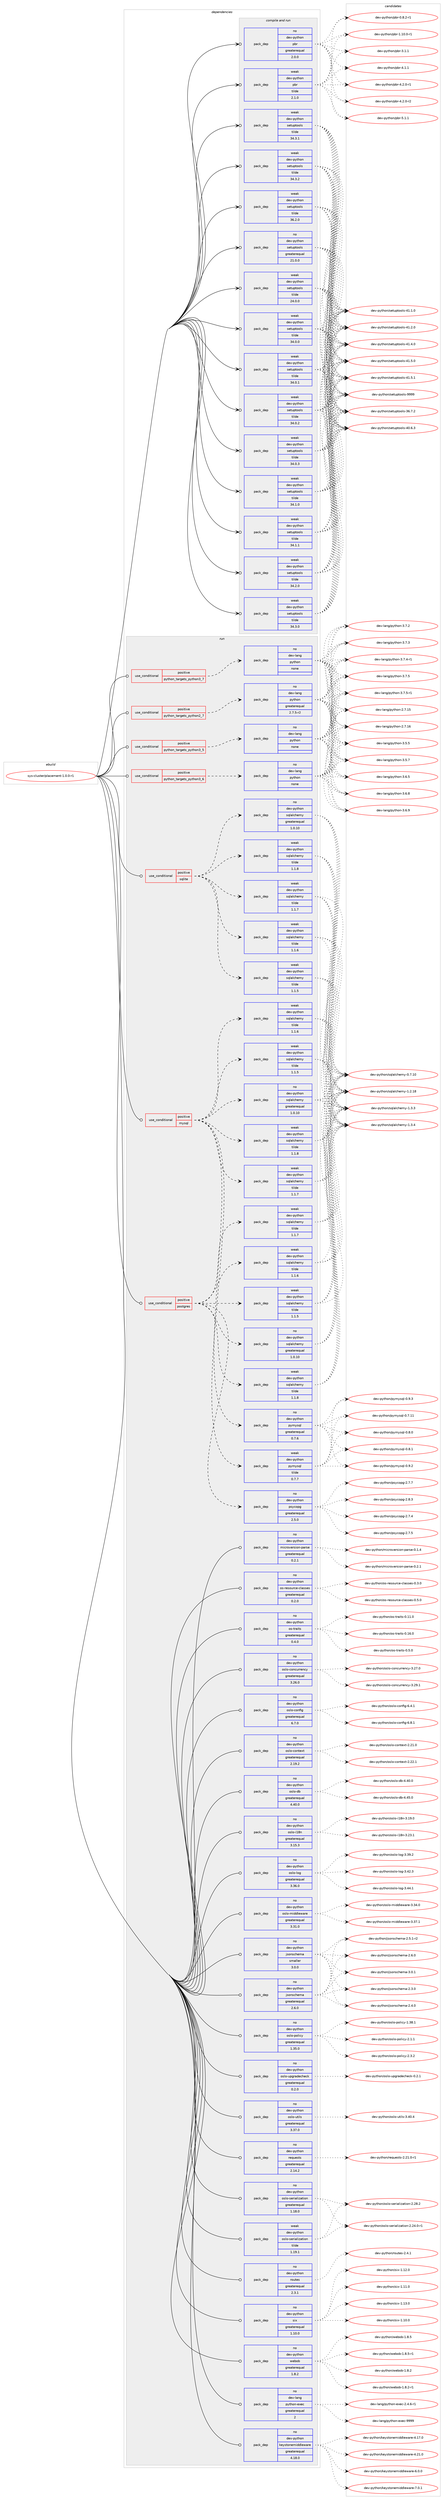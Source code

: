 digraph prolog {

# *************
# Graph options
# *************

newrank=true;
concentrate=true;
compound=true;
graph [rankdir=LR,fontname=Helvetica,fontsize=10,ranksep=1.5];#, ranksep=2.5, nodesep=0.2];
edge  [arrowhead=vee];
node  [fontname=Helvetica,fontsize=10];

# **********
# The ebuild
# **********

subgraph cluster_leftcol {
color=gray;
rank=same;
label=<<i>ebuild</i>>;
id [label="sys-cluster/placement-1.0.0-r1", color=red, width=4, href="../sys-cluster/placement-1.0.0-r1.svg"];
}

# ****************
# The dependencies
# ****************

subgraph cluster_midcol {
color=gray;
label=<<i>dependencies</i>>;
subgraph cluster_compile {
fillcolor="#eeeeee";
style=filled;
label=<<i>compile</i>>;
}
subgraph cluster_compileandrun {
fillcolor="#eeeeee";
style=filled;
label=<<i>compile and run</i>>;
subgraph pack658396 {
dependency887279 [label=<<TABLE BORDER="0" CELLBORDER="1" CELLSPACING="0" CELLPADDING="4" WIDTH="220"><TR><TD ROWSPAN="6" CELLPADDING="30">pack_dep</TD></TR><TR><TD WIDTH="110">no</TD></TR><TR><TD>dev-python</TD></TR><TR><TD>pbr</TD></TR><TR><TD>greaterequal</TD></TR><TR><TD>2.0.0</TD></TR></TABLE>>, shape=none, color=blue];
}
id:e -> dependency887279:w [weight=20,style="solid",arrowhead="odotvee"];
subgraph pack658397 {
dependency887280 [label=<<TABLE BORDER="0" CELLBORDER="1" CELLSPACING="0" CELLPADDING="4" WIDTH="220"><TR><TD ROWSPAN="6" CELLPADDING="30">pack_dep</TD></TR><TR><TD WIDTH="110">no</TD></TR><TR><TD>dev-python</TD></TR><TR><TD>setuptools</TD></TR><TR><TD>greaterequal</TD></TR><TR><TD>21.0.0</TD></TR></TABLE>>, shape=none, color=blue];
}
id:e -> dependency887280:w [weight=20,style="solid",arrowhead="odotvee"];
subgraph pack658398 {
dependency887281 [label=<<TABLE BORDER="0" CELLBORDER="1" CELLSPACING="0" CELLPADDING="4" WIDTH="220"><TR><TD ROWSPAN="6" CELLPADDING="30">pack_dep</TD></TR><TR><TD WIDTH="110">weak</TD></TR><TR><TD>dev-python</TD></TR><TR><TD>pbr</TD></TR><TR><TD>tilde</TD></TR><TR><TD>2.1.0</TD></TR></TABLE>>, shape=none, color=blue];
}
id:e -> dependency887281:w [weight=20,style="solid",arrowhead="odotvee"];
subgraph pack658399 {
dependency887282 [label=<<TABLE BORDER="0" CELLBORDER="1" CELLSPACING="0" CELLPADDING="4" WIDTH="220"><TR><TD ROWSPAN="6" CELLPADDING="30">pack_dep</TD></TR><TR><TD WIDTH="110">weak</TD></TR><TR><TD>dev-python</TD></TR><TR><TD>setuptools</TD></TR><TR><TD>tilde</TD></TR><TR><TD>24.0.0</TD></TR></TABLE>>, shape=none, color=blue];
}
id:e -> dependency887282:w [weight=20,style="solid",arrowhead="odotvee"];
subgraph pack658400 {
dependency887283 [label=<<TABLE BORDER="0" CELLBORDER="1" CELLSPACING="0" CELLPADDING="4" WIDTH="220"><TR><TD ROWSPAN="6" CELLPADDING="30">pack_dep</TD></TR><TR><TD WIDTH="110">weak</TD></TR><TR><TD>dev-python</TD></TR><TR><TD>setuptools</TD></TR><TR><TD>tilde</TD></TR><TR><TD>34.0.0</TD></TR></TABLE>>, shape=none, color=blue];
}
id:e -> dependency887283:w [weight=20,style="solid",arrowhead="odotvee"];
subgraph pack658401 {
dependency887284 [label=<<TABLE BORDER="0" CELLBORDER="1" CELLSPACING="0" CELLPADDING="4" WIDTH="220"><TR><TD ROWSPAN="6" CELLPADDING="30">pack_dep</TD></TR><TR><TD WIDTH="110">weak</TD></TR><TR><TD>dev-python</TD></TR><TR><TD>setuptools</TD></TR><TR><TD>tilde</TD></TR><TR><TD>34.0.1</TD></TR></TABLE>>, shape=none, color=blue];
}
id:e -> dependency887284:w [weight=20,style="solid",arrowhead="odotvee"];
subgraph pack658402 {
dependency887285 [label=<<TABLE BORDER="0" CELLBORDER="1" CELLSPACING="0" CELLPADDING="4" WIDTH="220"><TR><TD ROWSPAN="6" CELLPADDING="30">pack_dep</TD></TR><TR><TD WIDTH="110">weak</TD></TR><TR><TD>dev-python</TD></TR><TR><TD>setuptools</TD></TR><TR><TD>tilde</TD></TR><TR><TD>34.0.2</TD></TR></TABLE>>, shape=none, color=blue];
}
id:e -> dependency887285:w [weight=20,style="solid",arrowhead="odotvee"];
subgraph pack658403 {
dependency887286 [label=<<TABLE BORDER="0" CELLBORDER="1" CELLSPACING="0" CELLPADDING="4" WIDTH="220"><TR><TD ROWSPAN="6" CELLPADDING="30">pack_dep</TD></TR><TR><TD WIDTH="110">weak</TD></TR><TR><TD>dev-python</TD></TR><TR><TD>setuptools</TD></TR><TR><TD>tilde</TD></TR><TR><TD>34.0.3</TD></TR></TABLE>>, shape=none, color=blue];
}
id:e -> dependency887286:w [weight=20,style="solid",arrowhead="odotvee"];
subgraph pack658404 {
dependency887287 [label=<<TABLE BORDER="0" CELLBORDER="1" CELLSPACING="0" CELLPADDING="4" WIDTH="220"><TR><TD ROWSPAN="6" CELLPADDING="30">pack_dep</TD></TR><TR><TD WIDTH="110">weak</TD></TR><TR><TD>dev-python</TD></TR><TR><TD>setuptools</TD></TR><TR><TD>tilde</TD></TR><TR><TD>34.1.0</TD></TR></TABLE>>, shape=none, color=blue];
}
id:e -> dependency887287:w [weight=20,style="solid",arrowhead="odotvee"];
subgraph pack658405 {
dependency887288 [label=<<TABLE BORDER="0" CELLBORDER="1" CELLSPACING="0" CELLPADDING="4" WIDTH="220"><TR><TD ROWSPAN="6" CELLPADDING="30">pack_dep</TD></TR><TR><TD WIDTH="110">weak</TD></TR><TR><TD>dev-python</TD></TR><TR><TD>setuptools</TD></TR><TR><TD>tilde</TD></TR><TR><TD>34.1.1</TD></TR></TABLE>>, shape=none, color=blue];
}
id:e -> dependency887288:w [weight=20,style="solid",arrowhead="odotvee"];
subgraph pack658406 {
dependency887289 [label=<<TABLE BORDER="0" CELLBORDER="1" CELLSPACING="0" CELLPADDING="4" WIDTH="220"><TR><TD ROWSPAN="6" CELLPADDING="30">pack_dep</TD></TR><TR><TD WIDTH="110">weak</TD></TR><TR><TD>dev-python</TD></TR><TR><TD>setuptools</TD></TR><TR><TD>tilde</TD></TR><TR><TD>34.2.0</TD></TR></TABLE>>, shape=none, color=blue];
}
id:e -> dependency887289:w [weight=20,style="solid",arrowhead="odotvee"];
subgraph pack658407 {
dependency887290 [label=<<TABLE BORDER="0" CELLBORDER="1" CELLSPACING="0" CELLPADDING="4" WIDTH="220"><TR><TD ROWSPAN="6" CELLPADDING="30">pack_dep</TD></TR><TR><TD WIDTH="110">weak</TD></TR><TR><TD>dev-python</TD></TR><TR><TD>setuptools</TD></TR><TR><TD>tilde</TD></TR><TR><TD>34.3.0</TD></TR></TABLE>>, shape=none, color=blue];
}
id:e -> dependency887290:w [weight=20,style="solid",arrowhead="odotvee"];
subgraph pack658408 {
dependency887291 [label=<<TABLE BORDER="0" CELLBORDER="1" CELLSPACING="0" CELLPADDING="4" WIDTH="220"><TR><TD ROWSPAN="6" CELLPADDING="30">pack_dep</TD></TR><TR><TD WIDTH="110">weak</TD></TR><TR><TD>dev-python</TD></TR><TR><TD>setuptools</TD></TR><TR><TD>tilde</TD></TR><TR><TD>34.3.1</TD></TR></TABLE>>, shape=none, color=blue];
}
id:e -> dependency887291:w [weight=20,style="solid",arrowhead="odotvee"];
subgraph pack658409 {
dependency887292 [label=<<TABLE BORDER="0" CELLBORDER="1" CELLSPACING="0" CELLPADDING="4" WIDTH="220"><TR><TD ROWSPAN="6" CELLPADDING="30">pack_dep</TD></TR><TR><TD WIDTH="110">weak</TD></TR><TR><TD>dev-python</TD></TR><TR><TD>setuptools</TD></TR><TR><TD>tilde</TD></TR><TR><TD>34.3.2</TD></TR></TABLE>>, shape=none, color=blue];
}
id:e -> dependency887292:w [weight=20,style="solid",arrowhead="odotvee"];
subgraph pack658410 {
dependency887293 [label=<<TABLE BORDER="0" CELLBORDER="1" CELLSPACING="0" CELLPADDING="4" WIDTH="220"><TR><TD ROWSPAN="6" CELLPADDING="30">pack_dep</TD></TR><TR><TD WIDTH="110">weak</TD></TR><TR><TD>dev-python</TD></TR><TR><TD>setuptools</TD></TR><TR><TD>tilde</TD></TR><TR><TD>36.2.0</TD></TR></TABLE>>, shape=none, color=blue];
}
id:e -> dependency887293:w [weight=20,style="solid",arrowhead="odotvee"];
}
subgraph cluster_run {
fillcolor="#eeeeee";
style=filled;
label=<<i>run</i>>;
subgraph cond213352 {
dependency887294 [label=<<TABLE BORDER="0" CELLBORDER="1" CELLSPACING="0" CELLPADDING="4"><TR><TD ROWSPAN="3" CELLPADDING="10">use_conditional</TD></TR><TR><TD>positive</TD></TR><TR><TD>mysql</TD></TR></TABLE>>, shape=none, color=red];
subgraph pack658411 {
dependency887295 [label=<<TABLE BORDER="0" CELLBORDER="1" CELLSPACING="0" CELLPADDING="4" WIDTH="220"><TR><TD ROWSPAN="6" CELLPADDING="30">pack_dep</TD></TR><TR><TD WIDTH="110">no</TD></TR><TR><TD>dev-python</TD></TR><TR><TD>pymysql</TD></TR><TR><TD>greaterequal</TD></TR><TR><TD>0.7.6</TD></TR></TABLE>>, shape=none, color=blue];
}
dependency887294:e -> dependency887295:w [weight=20,style="dashed",arrowhead="vee"];
subgraph pack658412 {
dependency887296 [label=<<TABLE BORDER="0" CELLBORDER="1" CELLSPACING="0" CELLPADDING="4" WIDTH="220"><TR><TD ROWSPAN="6" CELLPADDING="30">pack_dep</TD></TR><TR><TD WIDTH="110">weak</TD></TR><TR><TD>dev-python</TD></TR><TR><TD>pymysql</TD></TR><TR><TD>tilde</TD></TR><TR><TD>0.7.7</TD></TR></TABLE>>, shape=none, color=blue];
}
dependency887294:e -> dependency887296:w [weight=20,style="dashed",arrowhead="vee"];
subgraph pack658413 {
dependency887297 [label=<<TABLE BORDER="0" CELLBORDER="1" CELLSPACING="0" CELLPADDING="4" WIDTH="220"><TR><TD ROWSPAN="6" CELLPADDING="30">pack_dep</TD></TR><TR><TD WIDTH="110">no</TD></TR><TR><TD>dev-python</TD></TR><TR><TD>sqlalchemy</TD></TR><TR><TD>greaterequal</TD></TR><TR><TD>1.0.10</TD></TR></TABLE>>, shape=none, color=blue];
}
dependency887294:e -> dependency887297:w [weight=20,style="dashed",arrowhead="vee"];
subgraph pack658414 {
dependency887298 [label=<<TABLE BORDER="0" CELLBORDER="1" CELLSPACING="0" CELLPADDING="4" WIDTH="220"><TR><TD ROWSPAN="6" CELLPADDING="30">pack_dep</TD></TR><TR><TD WIDTH="110">weak</TD></TR><TR><TD>dev-python</TD></TR><TR><TD>sqlalchemy</TD></TR><TR><TD>tilde</TD></TR><TR><TD>1.1.5</TD></TR></TABLE>>, shape=none, color=blue];
}
dependency887294:e -> dependency887298:w [weight=20,style="dashed",arrowhead="vee"];
subgraph pack658415 {
dependency887299 [label=<<TABLE BORDER="0" CELLBORDER="1" CELLSPACING="0" CELLPADDING="4" WIDTH="220"><TR><TD ROWSPAN="6" CELLPADDING="30">pack_dep</TD></TR><TR><TD WIDTH="110">weak</TD></TR><TR><TD>dev-python</TD></TR><TR><TD>sqlalchemy</TD></TR><TR><TD>tilde</TD></TR><TR><TD>1.1.6</TD></TR></TABLE>>, shape=none, color=blue];
}
dependency887294:e -> dependency887299:w [weight=20,style="dashed",arrowhead="vee"];
subgraph pack658416 {
dependency887300 [label=<<TABLE BORDER="0" CELLBORDER="1" CELLSPACING="0" CELLPADDING="4" WIDTH="220"><TR><TD ROWSPAN="6" CELLPADDING="30">pack_dep</TD></TR><TR><TD WIDTH="110">weak</TD></TR><TR><TD>dev-python</TD></TR><TR><TD>sqlalchemy</TD></TR><TR><TD>tilde</TD></TR><TR><TD>1.1.7</TD></TR></TABLE>>, shape=none, color=blue];
}
dependency887294:e -> dependency887300:w [weight=20,style="dashed",arrowhead="vee"];
subgraph pack658417 {
dependency887301 [label=<<TABLE BORDER="0" CELLBORDER="1" CELLSPACING="0" CELLPADDING="4" WIDTH="220"><TR><TD ROWSPAN="6" CELLPADDING="30">pack_dep</TD></TR><TR><TD WIDTH="110">weak</TD></TR><TR><TD>dev-python</TD></TR><TR><TD>sqlalchemy</TD></TR><TR><TD>tilde</TD></TR><TR><TD>1.1.8</TD></TR></TABLE>>, shape=none, color=blue];
}
dependency887294:e -> dependency887301:w [weight=20,style="dashed",arrowhead="vee"];
}
id:e -> dependency887294:w [weight=20,style="solid",arrowhead="odot"];
subgraph cond213353 {
dependency887302 [label=<<TABLE BORDER="0" CELLBORDER="1" CELLSPACING="0" CELLPADDING="4"><TR><TD ROWSPAN="3" CELLPADDING="10">use_conditional</TD></TR><TR><TD>positive</TD></TR><TR><TD>postgres</TD></TR></TABLE>>, shape=none, color=red];
subgraph pack658418 {
dependency887303 [label=<<TABLE BORDER="0" CELLBORDER="1" CELLSPACING="0" CELLPADDING="4" WIDTH="220"><TR><TD ROWSPAN="6" CELLPADDING="30">pack_dep</TD></TR><TR><TD WIDTH="110">no</TD></TR><TR><TD>dev-python</TD></TR><TR><TD>psycopg</TD></TR><TR><TD>greaterequal</TD></TR><TR><TD>2.5.0</TD></TR></TABLE>>, shape=none, color=blue];
}
dependency887302:e -> dependency887303:w [weight=20,style="dashed",arrowhead="vee"];
subgraph pack658419 {
dependency887304 [label=<<TABLE BORDER="0" CELLBORDER="1" CELLSPACING="0" CELLPADDING="4" WIDTH="220"><TR><TD ROWSPAN="6" CELLPADDING="30">pack_dep</TD></TR><TR><TD WIDTH="110">no</TD></TR><TR><TD>dev-python</TD></TR><TR><TD>sqlalchemy</TD></TR><TR><TD>greaterequal</TD></TR><TR><TD>1.0.10</TD></TR></TABLE>>, shape=none, color=blue];
}
dependency887302:e -> dependency887304:w [weight=20,style="dashed",arrowhead="vee"];
subgraph pack658420 {
dependency887305 [label=<<TABLE BORDER="0" CELLBORDER="1" CELLSPACING="0" CELLPADDING="4" WIDTH="220"><TR><TD ROWSPAN="6" CELLPADDING="30">pack_dep</TD></TR><TR><TD WIDTH="110">weak</TD></TR><TR><TD>dev-python</TD></TR><TR><TD>sqlalchemy</TD></TR><TR><TD>tilde</TD></TR><TR><TD>1.1.5</TD></TR></TABLE>>, shape=none, color=blue];
}
dependency887302:e -> dependency887305:w [weight=20,style="dashed",arrowhead="vee"];
subgraph pack658421 {
dependency887306 [label=<<TABLE BORDER="0" CELLBORDER="1" CELLSPACING="0" CELLPADDING="4" WIDTH="220"><TR><TD ROWSPAN="6" CELLPADDING="30">pack_dep</TD></TR><TR><TD WIDTH="110">weak</TD></TR><TR><TD>dev-python</TD></TR><TR><TD>sqlalchemy</TD></TR><TR><TD>tilde</TD></TR><TR><TD>1.1.6</TD></TR></TABLE>>, shape=none, color=blue];
}
dependency887302:e -> dependency887306:w [weight=20,style="dashed",arrowhead="vee"];
subgraph pack658422 {
dependency887307 [label=<<TABLE BORDER="0" CELLBORDER="1" CELLSPACING="0" CELLPADDING="4" WIDTH="220"><TR><TD ROWSPAN="6" CELLPADDING="30">pack_dep</TD></TR><TR><TD WIDTH="110">weak</TD></TR><TR><TD>dev-python</TD></TR><TR><TD>sqlalchemy</TD></TR><TR><TD>tilde</TD></TR><TR><TD>1.1.7</TD></TR></TABLE>>, shape=none, color=blue];
}
dependency887302:e -> dependency887307:w [weight=20,style="dashed",arrowhead="vee"];
subgraph pack658423 {
dependency887308 [label=<<TABLE BORDER="0" CELLBORDER="1" CELLSPACING="0" CELLPADDING="4" WIDTH="220"><TR><TD ROWSPAN="6" CELLPADDING="30">pack_dep</TD></TR><TR><TD WIDTH="110">weak</TD></TR><TR><TD>dev-python</TD></TR><TR><TD>sqlalchemy</TD></TR><TR><TD>tilde</TD></TR><TR><TD>1.1.8</TD></TR></TABLE>>, shape=none, color=blue];
}
dependency887302:e -> dependency887308:w [weight=20,style="dashed",arrowhead="vee"];
}
id:e -> dependency887302:w [weight=20,style="solid",arrowhead="odot"];
subgraph cond213354 {
dependency887309 [label=<<TABLE BORDER="0" CELLBORDER="1" CELLSPACING="0" CELLPADDING="4"><TR><TD ROWSPAN="3" CELLPADDING="10">use_conditional</TD></TR><TR><TD>positive</TD></TR><TR><TD>python_targets_python2_7</TD></TR></TABLE>>, shape=none, color=red];
subgraph pack658424 {
dependency887310 [label=<<TABLE BORDER="0" CELLBORDER="1" CELLSPACING="0" CELLPADDING="4" WIDTH="220"><TR><TD ROWSPAN="6" CELLPADDING="30">pack_dep</TD></TR><TR><TD WIDTH="110">no</TD></TR><TR><TD>dev-lang</TD></TR><TR><TD>python</TD></TR><TR><TD>greaterequal</TD></TR><TR><TD>2.7.5-r2</TD></TR></TABLE>>, shape=none, color=blue];
}
dependency887309:e -> dependency887310:w [weight=20,style="dashed",arrowhead="vee"];
}
id:e -> dependency887309:w [weight=20,style="solid",arrowhead="odot"];
subgraph cond213355 {
dependency887311 [label=<<TABLE BORDER="0" CELLBORDER="1" CELLSPACING="0" CELLPADDING="4"><TR><TD ROWSPAN="3" CELLPADDING="10">use_conditional</TD></TR><TR><TD>positive</TD></TR><TR><TD>python_targets_python3_5</TD></TR></TABLE>>, shape=none, color=red];
subgraph pack658425 {
dependency887312 [label=<<TABLE BORDER="0" CELLBORDER="1" CELLSPACING="0" CELLPADDING="4" WIDTH="220"><TR><TD ROWSPAN="6" CELLPADDING="30">pack_dep</TD></TR><TR><TD WIDTH="110">no</TD></TR><TR><TD>dev-lang</TD></TR><TR><TD>python</TD></TR><TR><TD>none</TD></TR><TR><TD></TD></TR></TABLE>>, shape=none, color=blue];
}
dependency887311:e -> dependency887312:w [weight=20,style="dashed",arrowhead="vee"];
}
id:e -> dependency887311:w [weight=20,style="solid",arrowhead="odot"];
subgraph cond213356 {
dependency887313 [label=<<TABLE BORDER="0" CELLBORDER="1" CELLSPACING="0" CELLPADDING="4"><TR><TD ROWSPAN="3" CELLPADDING="10">use_conditional</TD></TR><TR><TD>positive</TD></TR><TR><TD>python_targets_python3_6</TD></TR></TABLE>>, shape=none, color=red];
subgraph pack658426 {
dependency887314 [label=<<TABLE BORDER="0" CELLBORDER="1" CELLSPACING="0" CELLPADDING="4" WIDTH="220"><TR><TD ROWSPAN="6" CELLPADDING="30">pack_dep</TD></TR><TR><TD WIDTH="110">no</TD></TR><TR><TD>dev-lang</TD></TR><TR><TD>python</TD></TR><TR><TD>none</TD></TR><TR><TD></TD></TR></TABLE>>, shape=none, color=blue];
}
dependency887313:e -> dependency887314:w [weight=20,style="dashed",arrowhead="vee"];
}
id:e -> dependency887313:w [weight=20,style="solid",arrowhead="odot"];
subgraph cond213357 {
dependency887315 [label=<<TABLE BORDER="0" CELLBORDER="1" CELLSPACING="0" CELLPADDING="4"><TR><TD ROWSPAN="3" CELLPADDING="10">use_conditional</TD></TR><TR><TD>positive</TD></TR><TR><TD>python_targets_python3_7</TD></TR></TABLE>>, shape=none, color=red];
subgraph pack658427 {
dependency887316 [label=<<TABLE BORDER="0" CELLBORDER="1" CELLSPACING="0" CELLPADDING="4" WIDTH="220"><TR><TD ROWSPAN="6" CELLPADDING="30">pack_dep</TD></TR><TR><TD WIDTH="110">no</TD></TR><TR><TD>dev-lang</TD></TR><TR><TD>python</TD></TR><TR><TD>none</TD></TR><TR><TD></TD></TR></TABLE>>, shape=none, color=blue];
}
dependency887315:e -> dependency887316:w [weight=20,style="dashed",arrowhead="vee"];
}
id:e -> dependency887315:w [weight=20,style="solid",arrowhead="odot"];
subgraph cond213358 {
dependency887317 [label=<<TABLE BORDER="0" CELLBORDER="1" CELLSPACING="0" CELLPADDING="4"><TR><TD ROWSPAN="3" CELLPADDING="10">use_conditional</TD></TR><TR><TD>positive</TD></TR><TR><TD>sqlite</TD></TR></TABLE>>, shape=none, color=red];
subgraph pack658428 {
dependency887318 [label=<<TABLE BORDER="0" CELLBORDER="1" CELLSPACING="0" CELLPADDING="4" WIDTH="220"><TR><TD ROWSPAN="6" CELLPADDING="30">pack_dep</TD></TR><TR><TD WIDTH="110">no</TD></TR><TR><TD>dev-python</TD></TR><TR><TD>sqlalchemy</TD></TR><TR><TD>greaterequal</TD></TR><TR><TD>1.0.10</TD></TR></TABLE>>, shape=none, color=blue];
}
dependency887317:e -> dependency887318:w [weight=20,style="dashed",arrowhead="vee"];
subgraph pack658429 {
dependency887319 [label=<<TABLE BORDER="0" CELLBORDER="1" CELLSPACING="0" CELLPADDING="4" WIDTH="220"><TR><TD ROWSPAN="6" CELLPADDING="30">pack_dep</TD></TR><TR><TD WIDTH="110">weak</TD></TR><TR><TD>dev-python</TD></TR><TR><TD>sqlalchemy</TD></TR><TR><TD>tilde</TD></TR><TR><TD>1.1.5</TD></TR></TABLE>>, shape=none, color=blue];
}
dependency887317:e -> dependency887319:w [weight=20,style="dashed",arrowhead="vee"];
subgraph pack658430 {
dependency887320 [label=<<TABLE BORDER="0" CELLBORDER="1" CELLSPACING="0" CELLPADDING="4" WIDTH="220"><TR><TD ROWSPAN="6" CELLPADDING="30">pack_dep</TD></TR><TR><TD WIDTH="110">weak</TD></TR><TR><TD>dev-python</TD></TR><TR><TD>sqlalchemy</TD></TR><TR><TD>tilde</TD></TR><TR><TD>1.1.6</TD></TR></TABLE>>, shape=none, color=blue];
}
dependency887317:e -> dependency887320:w [weight=20,style="dashed",arrowhead="vee"];
subgraph pack658431 {
dependency887321 [label=<<TABLE BORDER="0" CELLBORDER="1" CELLSPACING="0" CELLPADDING="4" WIDTH="220"><TR><TD ROWSPAN="6" CELLPADDING="30">pack_dep</TD></TR><TR><TD WIDTH="110">weak</TD></TR><TR><TD>dev-python</TD></TR><TR><TD>sqlalchemy</TD></TR><TR><TD>tilde</TD></TR><TR><TD>1.1.7</TD></TR></TABLE>>, shape=none, color=blue];
}
dependency887317:e -> dependency887321:w [weight=20,style="dashed",arrowhead="vee"];
subgraph pack658432 {
dependency887322 [label=<<TABLE BORDER="0" CELLBORDER="1" CELLSPACING="0" CELLPADDING="4" WIDTH="220"><TR><TD ROWSPAN="6" CELLPADDING="30">pack_dep</TD></TR><TR><TD WIDTH="110">weak</TD></TR><TR><TD>dev-python</TD></TR><TR><TD>sqlalchemy</TD></TR><TR><TD>tilde</TD></TR><TR><TD>1.1.8</TD></TR></TABLE>>, shape=none, color=blue];
}
dependency887317:e -> dependency887322:w [weight=20,style="dashed",arrowhead="vee"];
}
id:e -> dependency887317:w [weight=20,style="solid",arrowhead="odot"];
subgraph pack658433 {
dependency887323 [label=<<TABLE BORDER="0" CELLBORDER="1" CELLSPACING="0" CELLPADDING="4" WIDTH="220"><TR><TD ROWSPAN="6" CELLPADDING="30">pack_dep</TD></TR><TR><TD WIDTH="110">no</TD></TR><TR><TD>dev-lang</TD></TR><TR><TD>python-exec</TD></TR><TR><TD>greaterequal</TD></TR><TR><TD>2</TD></TR></TABLE>>, shape=none, color=blue];
}
id:e -> dependency887323:w [weight=20,style="solid",arrowhead="odot"];
subgraph pack658434 {
dependency887324 [label=<<TABLE BORDER="0" CELLBORDER="1" CELLSPACING="0" CELLPADDING="4" WIDTH="220"><TR><TD ROWSPAN="6" CELLPADDING="30">pack_dep</TD></TR><TR><TD WIDTH="110">no</TD></TR><TR><TD>dev-python</TD></TR><TR><TD>jsonschema</TD></TR><TR><TD>greaterequal</TD></TR><TR><TD>2.6.0</TD></TR></TABLE>>, shape=none, color=blue];
}
id:e -> dependency887324:w [weight=20,style="solid",arrowhead="odot"];
subgraph pack658435 {
dependency887325 [label=<<TABLE BORDER="0" CELLBORDER="1" CELLSPACING="0" CELLPADDING="4" WIDTH="220"><TR><TD ROWSPAN="6" CELLPADDING="30">pack_dep</TD></TR><TR><TD WIDTH="110">no</TD></TR><TR><TD>dev-python</TD></TR><TR><TD>jsonschema</TD></TR><TR><TD>smaller</TD></TR><TR><TD>3.0.0</TD></TR></TABLE>>, shape=none, color=blue];
}
id:e -> dependency887325:w [weight=20,style="solid",arrowhead="odot"];
subgraph pack658436 {
dependency887326 [label=<<TABLE BORDER="0" CELLBORDER="1" CELLSPACING="0" CELLPADDING="4" WIDTH="220"><TR><TD ROWSPAN="6" CELLPADDING="30">pack_dep</TD></TR><TR><TD WIDTH="110">no</TD></TR><TR><TD>dev-python</TD></TR><TR><TD>keystonemiddleware</TD></TR><TR><TD>greaterequal</TD></TR><TR><TD>4.18.0</TD></TR></TABLE>>, shape=none, color=blue];
}
id:e -> dependency887326:w [weight=20,style="solid",arrowhead="odot"];
subgraph pack658437 {
dependency887327 [label=<<TABLE BORDER="0" CELLBORDER="1" CELLSPACING="0" CELLPADDING="4" WIDTH="220"><TR><TD ROWSPAN="6" CELLPADDING="30">pack_dep</TD></TR><TR><TD WIDTH="110">no</TD></TR><TR><TD>dev-python</TD></TR><TR><TD>microversion-parse</TD></TR><TR><TD>greaterequal</TD></TR><TR><TD>0.2.1</TD></TR></TABLE>>, shape=none, color=blue];
}
id:e -> dependency887327:w [weight=20,style="solid",arrowhead="odot"];
subgraph pack658438 {
dependency887328 [label=<<TABLE BORDER="0" CELLBORDER="1" CELLSPACING="0" CELLPADDING="4" WIDTH="220"><TR><TD ROWSPAN="6" CELLPADDING="30">pack_dep</TD></TR><TR><TD WIDTH="110">no</TD></TR><TR><TD>dev-python</TD></TR><TR><TD>os-resource-classes</TD></TR><TR><TD>greaterequal</TD></TR><TR><TD>0.2.0</TD></TR></TABLE>>, shape=none, color=blue];
}
id:e -> dependency887328:w [weight=20,style="solid",arrowhead="odot"];
subgraph pack658439 {
dependency887329 [label=<<TABLE BORDER="0" CELLBORDER="1" CELLSPACING="0" CELLPADDING="4" WIDTH="220"><TR><TD ROWSPAN="6" CELLPADDING="30">pack_dep</TD></TR><TR><TD WIDTH="110">no</TD></TR><TR><TD>dev-python</TD></TR><TR><TD>os-traits</TD></TR><TR><TD>greaterequal</TD></TR><TR><TD>0.4.0</TD></TR></TABLE>>, shape=none, color=blue];
}
id:e -> dependency887329:w [weight=20,style="solid",arrowhead="odot"];
subgraph pack658440 {
dependency887330 [label=<<TABLE BORDER="0" CELLBORDER="1" CELLSPACING="0" CELLPADDING="4" WIDTH="220"><TR><TD ROWSPAN="6" CELLPADDING="30">pack_dep</TD></TR><TR><TD WIDTH="110">no</TD></TR><TR><TD>dev-python</TD></TR><TR><TD>oslo-concurrency</TD></TR><TR><TD>greaterequal</TD></TR><TR><TD>3.26.0</TD></TR></TABLE>>, shape=none, color=blue];
}
id:e -> dependency887330:w [weight=20,style="solid",arrowhead="odot"];
subgraph pack658441 {
dependency887331 [label=<<TABLE BORDER="0" CELLBORDER="1" CELLSPACING="0" CELLPADDING="4" WIDTH="220"><TR><TD ROWSPAN="6" CELLPADDING="30">pack_dep</TD></TR><TR><TD WIDTH="110">no</TD></TR><TR><TD>dev-python</TD></TR><TR><TD>oslo-config</TD></TR><TR><TD>greaterequal</TD></TR><TR><TD>6.7.0</TD></TR></TABLE>>, shape=none, color=blue];
}
id:e -> dependency887331:w [weight=20,style="solid",arrowhead="odot"];
subgraph pack658442 {
dependency887332 [label=<<TABLE BORDER="0" CELLBORDER="1" CELLSPACING="0" CELLPADDING="4" WIDTH="220"><TR><TD ROWSPAN="6" CELLPADDING="30">pack_dep</TD></TR><TR><TD WIDTH="110">no</TD></TR><TR><TD>dev-python</TD></TR><TR><TD>oslo-context</TD></TR><TR><TD>greaterequal</TD></TR><TR><TD>2.19.2</TD></TR></TABLE>>, shape=none, color=blue];
}
id:e -> dependency887332:w [weight=20,style="solid",arrowhead="odot"];
subgraph pack658443 {
dependency887333 [label=<<TABLE BORDER="0" CELLBORDER="1" CELLSPACING="0" CELLPADDING="4" WIDTH="220"><TR><TD ROWSPAN="6" CELLPADDING="30">pack_dep</TD></TR><TR><TD WIDTH="110">no</TD></TR><TR><TD>dev-python</TD></TR><TR><TD>oslo-db</TD></TR><TR><TD>greaterequal</TD></TR><TR><TD>4.40.0</TD></TR></TABLE>>, shape=none, color=blue];
}
id:e -> dependency887333:w [weight=20,style="solid",arrowhead="odot"];
subgraph pack658444 {
dependency887334 [label=<<TABLE BORDER="0" CELLBORDER="1" CELLSPACING="0" CELLPADDING="4" WIDTH="220"><TR><TD ROWSPAN="6" CELLPADDING="30">pack_dep</TD></TR><TR><TD WIDTH="110">no</TD></TR><TR><TD>dev-python</TD></TR><TR><TD>oslo-i18n</TD></TR><TR><TD>greaterequal</TD></TR><TR><TD>3.15.3</TD></TR></TABLE>>, shape=none, color=blue];
}
id:e -> dependency887334:w [weight=20,style="solid",arrowhead="odot"];
subgraph pack658445 {
dependency887335 [label=<<TABLE BORDER="0" CELLBORDER="1" CELLSPACING="0" CELLPADDING="4" WIDTH="220"><TR><TD ROWSPAN="6" CELLPADDING="30">pack_dep</TD></TR><TR><TD WIDTH="110">no</TD></TR><TR><TD>dev-python</TD></TR><TR><TD>oslo-log</TD></TR><TR><TD>greaterequal</TD></TR><TR><TD>3.36.0</TD></TR></TABLE>>, shape=none, color=blue];
}
id:e -> dependency887335:w [weight=20,style="solid",arrowhead="odot"];
subgraph pack658446 {
dependency887336 [label=<<TABLE BORDER="0" CELLBORDER="1" CELLSPACING="0" CELLPADDING="4" WIDTH="220"><TR><TD ROWSPAN="6" CELLPADDING="30">pack_dep</TD></TR><TR><TD WIDTH="110">no</TD></TR><TR><TD>dev-python</TD></TR><TR><TD>oslo-middleware</TD></TR><TR><TD>greaterequal</TD></TR><TR><TD>3.31.0</TD></TR></TABLE>>, shape=none, color=blue];
}
id:e -> dependency887336:w [weight=20,style="solid",arrowhead="odot"];
subgraph pack658447 {
dependency887337 [label=<<TABLE BORDER="0" CELLBORDER="1" CELLSPACING="0" CELLPADDING="4" WIDTH="220"><TR><TD ROWSPAN="6" CELLPADDING="30">pack_dep</TD></TR><TR><TD WIDTH="110">no</TD></TR><TR><TD>dev-python</TD></TR><TR><TD>oslo-policy</TD></TR><TR><TD>greaterequal</TD></TR><TR><TD>1.35.0</TD></TR></TABLE>>, shape=none, color=blue];
}
id:e -> dependency887337:w [weight=20,style="solid",arrowhead="odot"];
subgraph pack658448 {
dependency887338 [label=<<TABLE BORDER="0" CELLBORDER="1" CELLSPACING="0" CELLPADDING="4" WIDTH="220"><TR><TD ROWSPAN="6" CELLPADDING="30">pack_dep</TD></TR><TR><TD WIDTH="110">no</TD></TR><TR><TD>dev-python</TD></TR><TR><TD>oslo-serialization</TD></TR><TR><TD>greaterequal</TD></TR><TR><TD>1.18.0</TD></TR></TABLE>>, shape=none, color=blue];
}
id:e -> dependency887338:w [weight=20,style="solid",arrowhead="odot"];
subgraph pack658449 {
dependency887339 [label=<<TABLE BORDER="0" CELLBORDER="1" CELLSPACING="0" CELLPADDING="4" WIDTH="220"><TR><TD ROWSPAN="6" CELLPADDING="30">pack_dep</TD></TR><TR><TD WIDTH="110">no</TD></TR><TR><TD>dev-python</TD></TR><TR><TD>oslo-upgradecheck</TD></TR><TR><TD>greaterequal</TD></TR><TR><TD>0.2.0</TD></TR></TABLE>>, shape=none, color=blue];
}
id:e -> dependency887339:w [weight=20,style="solid",arrowhead="odot"];
subgraph pack658450 {
dependency887340 [label=<<TABLE BORDER="0" CELLBORDER="1" CELLSPACING="0" CELLPADDING="4" WIDTH="220"><TR><TD ROWSPAN="6" CELLPADDING="30">pack_dep</TD></TR><TR><TD WIDTH="110">no</TD></TR><TR><TD>dev-python</TD></TR><TR><TD>oslo-utils</TD></TR><TR><TD>greaterequal</TD></TR><TR><TD>3.37.0</TD></TR></TABLE>>, shape=none, color=blue];
}
id:e -> dependency887340:w [weight=20,style="solid",arrowhead="odot"];
subgraph pack658451 {
dependency887341 [label=<<TABLE BORDER="0" CELLBORDER="1" CELLSPACING="0" CELLPADDING="4" WIDTH="220"><TR><TD ROWSPAN="6" CELLPADDING="30">pack_dep</TD></TR><TR><TD WIDTH="110">no</TD></TR><TR><TD>dev-python</TD></TR><TR><TD>requests</TD></TR><TR><TD>greaterequal</TD></TR><TR><TD>2.14.2</TD></TR></TABLE>>, shape=none, color=blue];
}
id:e -> dependency887341:w [weight=20,style="solid",arrowhead="odot"];
subgraph pack658452 {
dependency887342 [label=<<TABLE BORDER="0" CELLBORDER="1" CELLSPACING="0" CELLPADDING="4" WIDTH="220"><TR><TD ROWSPAN="6" CELLPADDING="30">pack_dep</TD></TR><TR><TD WIDTH="110">no</TD></TR><TR><TD>dev-python</TD></TR><TR><TD>routes</TD></TR><TR><TD>greaterequal</TD></TR><TR><TD>2.3.1</TD></TR></TABLE>>, shape=none, color=blue];
}
id:e -> dependency887342:w [weight=20,style="solid",arrowhead="odot"];
subgraph pack658453 {
dependency887343 [label=<<TABLE BORDER="0" CELLBORDER="1" CELLSPACING="0" CELLPADDING="4" WIDTH="220"><TR><TD ROWSPAN="6" CELLPADDING="30">pack_dep</TD></TR><TR><TD WIDTH="110">no</TD></TR><TR><TD>dev-python</TD></TR><TR><TD>six</TD></TR><TR><TD>greaterequal</TD></TR><TR><TD>1.10.0</TD></TR></TABLE>>, shape=none, color=blue];
}
id:e -> dependency887343:w [weight=20,style="solid",arrowhead="odot"];
subgraph pack658454 {
dependency887344 [label=<<TABLE BORDER="0" CELLBORDER="1" CELLSPACING="0" CELLPADDING="4" WIDTH="220"><TR><TD ROWSPAN="6" CELLPADDING="30">pack_dep</TD></TR><TR><TD WIDTH="110">no</TD></TR><TR><TD>dev-python</TD></TR><TR><TD>webob</TD></TR><TR><TD>greaterequal</TD></TR><TR><TD>1.8.2</TD></TR></TABLE>>, shape=none, color=blue];
}
id:e -> dependency887344:w [weight=20,style="solid",arrowhead="odot"];
subgraph pack658455 {
dependency887345 [label=<<TABLE BORDER="0" CELLBORDER="1" CELLSPACING="0" CELLPADDING="4" WIDTH="220"><TR><TD ROWSPAN="6" CELLPADDING="30">pack_dep</TD></TR><TR><TD WIDTH="110">weak</TD></TR><TR><TD>dev-python</TD></TR><TR><TD>oslo-serialization</TD></TR><TR><TD>tilde</TD></TR><TR><TD>1.19.1</TD></TR></TABLE>>, shape=none, color=blue];
}
id:e -> dependency887345:w [weight=20,style="solid",arrowhead="odot"];
}
}

# **************
# The candidates
# **************

subgraph cluster_choices {
rank=same;
color=gray;
label=<<i>candidates</i>>;

subgraph choice658396 {
color=black;
nodesep=1;
choice1001011184511212111610411111047112981144548465646504511449 [label="dev-python/pbr-0.8.2-r1", color=red, width=4,href="../dev-python/pbr-0.8.2-r1.svg"];
choice100101118451121211161041111104711298114454946494846484511449 [label="dev-python/pbr-1.10.0-r1", color=red, width=4,href="../dev-python/pbr-1.10.0-r1.svg"];
choice100101118451121211161041111104711298114455146494649 [label="dev-python/pbr-3.1.1", color=red, width=4,href="../dev-python/pbr-3.1.1.svg"];
choice100101118451121211161041111104711298114455246494649 [label="dev-python/pbr-4.1.1", color=red, width=4,href="../dev-python/pbr-4.1.1.svg"];
choice1001011184511212111610411111047112981144552465046484511449 [label="dev-python/pbr-4.2.0-r1", color=red, width=4,href="../dev-python/pbr-4.2.0-r1.svg"];
choice1001011184511212111610411111047112981144552465046484511450 [label="dev-python/pbr-4.2.0-r2", color=red, width=4,href="../dev-python/pbr-4.2.0-r2.svg"];
choice100101118451121211161041111104711298114455346494649 [label="dev-python/pbr-5.1.1", color=red, width=4,href="../dev-python/pbr-5.1.1.svg"];
dependency887279:e -> choice1001011184511212111610411111047112981144548465646504511449:w [style=dotted,weight="100"];
dependency887279:e -> choice100101118451121211161041111104711298114454946494846484511449:w [style=dotted,weight="100"];
dependency887279:e -> choice100101118451121211161041111104711298114455146494649:w [style=dotted,weight="100"];
dependency887279:e -> choice100101118451121211161041111104711298114455246494649:w [style=dotted,weight="100"];
dependency887279:e -> choice1001011184511212111610411111047112981144552465046484511449:w [style=dotted,weight="100"];
dependency887279:e -> choice1001011184511212111610411111047112981144552465046484511450:w [style=dotted,weight="100"];
dependency887279:e -> choice100101118451121211161041111104711298114455346494649:w [style=dotted,weight="100"];
}
subgraph choice658397 {
color=black;
nodesep=1;
choice100101118451121211161041111104711510111611711211611111110811545515446554650 [label="dev-python/setuptools-36.7.2", color=red, width=4,href="../dev-python/setuptools-36.7.2.svg"];
choice100101118451121211161041111104711510111611711211611111110811545524846544651 [label="dev-python/setuptools-40.6.3", color=red, width=4,href="../dev-python/setuptools-40.6.3.svg"];
choice100101118451121211161041111104711510111611711211611111110811545524946494648 [label="dev-python/setuptools-41.1.0", color=red, width=4,href="../dev-python/setuptools-41.1.0.svg"];
choice100101118451121211161041111104711510111611711211611111110811545524946504648 [label="dev-python/setuptools-41.2.0", color=red, width=4,href="../dev-python/setuptools-41.2.0.svg"];
choice100101118451121211161041111104711510111611711211611111110811545524946524648 [label="dev-python/setuptools-41.4.0", color=red, width=4,href="../dev-python/setuptools-41.4.0.svg"];
choice100101118451121211161041111104711510111611711211611111110811545524946534648 [label="dev-python/setuptools-41.5.0", color=red, width=4,href="../dev-python/setuptools-41.5.0.svg"];
choice100101118451121211161041111104711510111611711211611111110811545524946534649 [label="dev-python/setuptools-41.5.1", color=red, width=4,href="../dev-python/setuptools-41.5.1.svg"];
choice10010111845112121116104111110471151011161171121161111111081154557575757 [label="dev-python/setuptools-9999", color=red, width=4,href="../dev-python/setuptools-9999.svg"];
dependency887280:e -> choice100101118451121211161041111104711510111611711211611111110811545515446554650:w [style=dotted,weight="100"];
dependency887280:e -> choice100101118451121211161041111104711510111611711211611111110811545524846544651:w [style=dotted,weight="100"];
dependency887280:e -> choice100101118451121211161041111104711510111611711211611111110811545524946494648:w [style=dotted,weight="100"];
dependency887280:e -> choice100101118451121211161041111104711510111611711211611111110811545524946504648:w [style=dotted,weight="100"];
dependency887280:e -> choice100101118451121211161041111104711510111611711211611111110811545524946524648:w [style=dotted,weight="100"];
dependency887280:e -> choice100101118451121211161041111104711510111611711211611111110811545524946534648:w [style=dotted,weight="100"];
dependency887280:e -> choice100101118451121211161041111104711510111611711211611111110811545524946534649:w [style=dotted,weight="100"];
dependency887280:e -> choice10010111845112121116104111110471151011161171121161111111081154557575757:w [style=dotted,weight="100"];
}
subgraph choice658398 {
color=black;
nodesep=1;
choice1001011184511212111610411111047112981144548465646504511449 [label="dev-python/pbr-0.8.2-r1", color=red, width=4,href="../dev-python/pbr-0.8.2-r1.svg"];
choice100101118451121211161041111104711298114454946494846484511449 [label="dev-python/pbr-1.10.0-r1", color=red, width=4,href="../dev-python/pbr-1.10.0-r1.svg"];
choice100101118451121211161041111104711298114455146494649 [label="dev-python/pbr-3.1.1", color=red, width=4,href="../dev-python/pbr-3.1.1.svg"];
choice100101118451121211161041111104711298114455246494649 [label="dev-python/pbr-4.1.1", color=red, width=4,href="../dev-python/pbr-4.1.1.svg"];
choice1001011184511212111610411111047112981144552465046484511449 [label="dev-python/pbr-4.2.0-r1", color=red, width=4,href="../dev-python/pbr-4.2.0-r1.svg"];
choice1001011184511212111610411111047112981144552465046484511450 [label="dev-python/pbr-4.2.0-r2", color=red, width=4,href="../dev-python/pbr-4.2.0-r2.svg"];
choice100101118451121211161041111104711298114455346494649 [label="dev-python/pbr-5.1.1", color=red, width=4,href="../dev-python/pbr-5.1.1.svg"];
dependency887281:e -> choice1001011184511212111610411111047112981144548465646504511449:w [style=dotted,weight="100"];
dependency887281:e -> choice100101118451121211161041111104711298114454946494846484511449:w [style=dotted,weight="100"];
dependency887281:e -> choice100101118451121211161041111104711298114455146494649:w [style=dotted,weight="100"];
dependency887281:e -> choice100101118451121211161041111104711298114455246494649:w [style=dotted,weight="100"];
dependency887281:e -> choice1001011184511212111610411111047112981144552465046484511449:w [style=dotted,weight="100"];
dependency887281:e -> choice1001011184511212111610411111047112981144552465046484511450:w [style=dotted,weight="100"];
dependency887281:e -> choice100101118451121211161041111104711298114455346494649:w [style=dotted,weight="100"];
}
subgraph choice658399 {
color=black;
nodesep=1;
choice100101118451121211161041111104711510111611711211611111110811545515446554650 [label="dev-python/setuptools-36.7.2", color=red, width=4,href="../dev-python/setuptools-36.7.2.svg"];
choice100101118451121211161041111104711510111611711211611111110811545524846544651 [label="dev-python/setuptools-40.6.3", color=red, width=4,href="../dev-python/setuptools-40.6.3.svg"];
choice100101118451121211161041111104711510111611711211611111110811545524946494648 [label="dev-python/setuptools-41.1.0", color=red, width=4,href="../dev-python/setuptools-41.1.0.svg"];
choice100101118451121211161041111104711510111611711211611111110811545524946504648 [label="dev-python/setuptools-41.2.0", color=red, width=4,href="../dev-python/setuptools-41.2.0.svg"];
choice100101118451121211161041111104711510111611711211611111110811545524946524648 [label="dev-python/setuptools-41.4.0", color=red, width=4,href="../dev-python/setuptools-41.4.0.svg"];
choice100101118451121211161041111104711510111611711211611111110811545524946534648 [label="dev-python/setuptools-41.5.0", color=red, width=4,href="../dev-python/setuptools-41.5.0.svg"];
choice100101118451121211161041111104711510111611711211611111110811545524946534649 [label="dev-python/setuptools-41.5.1", color=red, width=4,href="../dev-python/setuptools-41.5.1.svg"];
choice10010111845112121116104111110471151011161171121161111111081154557575757 [label="dev-python/setuptools-9999", color=red, width=4,href="../dev-python/setuptools-9999.svg"];
dependency887282:e -> choice100101118451121211161041111104711510111611711211611111110811545515446554650:w [style=dotted,weight="100"];
dependency887282:e -> choice100101118451121211161041111104711510111611711211611111110811545524846544651:w [style=dotted,weight="100"];
dependency887282:e -> choice100101118451121211161041111104711510111611711211611111110811545524946494648:w [style=dotted,weight="100"];
dependency887282:e -> choice100101118451121211161041111104711510111611711211611111110811545524946504648:w [style=dotted,weight="100"];
dependency887282:e -> choice100101118451121211161041111104711510111611711211611111110811545524946524648:w [style=dotted,weight="100"];
dependency887282:e -> choice100101118451121211161041111104711510111611711211611111110811545524946534648:w [style=dotted,weight="100"];
dependency887282:e -> choice100101118451121211161041111104711510111611711211611111110811545524946534649:w [style=dotted,weight="100"];
dependency887282:e -> choice10010111845112121116104111110471151011161171121161111111081154557575757:w [style=dotted,weight="100"];
}
subgraph choice658400 {
color=black;
nodesep=1;
choice100101118451121211161041111104711510111611711211611111110811545515446554650 [label="dev-python/setuptools-36.7.2", color=red, width=4,href="../dev-python/setuptools-36.7.2.svg"];
choice100101118451121211161041111104711510111611711211611111110811545524846544651 [label="dev-python/setuptools-40.6.3", color=red, width=4,href="../dev-python/setuptools-40.6.3.svg"];
choice100101118451121211161041111104711510111611711211611111110811545524946494648 [label="dev-python/setuptools-41.1.0", color=red, width=4,href="../dev-python/setuptools-41.1.0.svg"];
choice100101118451121211161041111104711510111611711211611111110811545524946504648 [label="dev-python/setuptools-41.2.0", color=red, width=4,href="../dev-python/setuptools-41.2.0.svg"];
choice100101118451121211161041111104711510111611711211611111110811545524946524648 [label="dev-python/setuptools-41.4.0", color=red, width=4,href="../dev-python/setuptools-41.4.0.svg"];
choice100101118451121211161041111104711510111611711211611111110811545524946534648 [label="dev-python/setuptools-41.5.0", color=red, width=4,href="../dev-python/setuptools-41.5.0.svg"];
choice100101118451121211161041111104711510111611711211611111110811545524946534649 [label="dev-python/setuptools-41.5.1", color=red, width=4,href="../dev-python/setuptools-41.5.1.svg"];
choice10010111845112121116104111110471151011161171121161111111081154557575757 [label="dev-python/setuptools-9999", color=red, width=4,href="../dev-python/setuptools-9999.svg"];
dependency887283:e -> choice100101118451121211161041111104711510111611711211611111110811545515446554650:w [style=dotted,weight="100"];
dependency887283:e -> choice100101118451121211161041111104711510111611711211611111110811545524846544651:w [style=dotted,weight="100"];
dependency887283:e -> choice100101118451121211161041111104711510111611711211611111110811545524946494648:w [style=dotted,weight="100"];
dependency887283:e -> choice100101118451121211161041111104711510111611711211611111110811545524946504648:w [style=dotted,weight="100"];
dependency887283:e -> choice100101118451121211161041111104711510111611711211611111110811545524946524648:w [style=dotted,weight="100"];
dependency887283:e -> choice100101118451121211161041111104711510111611711211611111110811545524946534648:w [style=dotted,weight="100"];
dependency887283:e -> choice100101118451121211161041111104711510111611711211611111110811545524946534649:w [style=dotted,weight="100"];
dependency887283:e -> choice10010111845112121116104111110471151011161171121161111111081154557575757:w [style=dotted,weight="100"];
}
subgraph choice658401 {
color=black;
nodesep=1;
choice100101118451121211161041111104711510111611711211611111110811545515446554650 [label="dev-python/setuptools-36.7.2", color=red, width=4,href="../dev-python/setuptools-36.7.2.svg"];
choice100101118451121211161041111104711510111611711211611111110811545524846544651 [label="dev-python/setuptools-40.6.3", color=red, width=4,href="../dev-python/setuptools-40.6.3.svg"];
choice100101118451121211161041111104711510111611711211611111110811545524946494648 [label="dev-python/setuptools-41.1.0", color=red, width=4,href="../dev-python/setuptools-41.1.0.svg"];
choice100101118451121211161041111104711510111611711211611111110811545524946504648 [label="dev-python/setuptools-41.2.0", color=red, width=4,href="../dev-python/setuptools-41.2.0.svg"];
choice100101118451121211161041111104711510111611711211611111110811545524946524648 [label="dev-python/setuptools-41.4.0", color=red, width=4,href="../dev-python/setuptools-41.4.0.svg"];
choice100101118451121211161041111104711510111611711211611111110811545524946534648 [label="dev-python/setuptools-41.5.0", color=red, width=4,href="../dev-python/setuptools-41.5.0.svg"];
choice100101118451121211161041111104711510111611711211611111110811545524946534649 [label="dev-python/setuptools-41.5.1", color=red, width=4,href="../dev-python/setuptools-41.5.1.svg"];
choice10010111845112121116104111110471151011161171121161111111081154557575757 [label="dev-python/setuptools-9999", color=red, width=4,href="../dev-python/setuptools-9999.svg"];
dependency887284:e -> choice100101118451121211161041111104711510111611711211611111110811545515446554650:w [style=dotted,weight="100"];
dependency887284:e -> choice100101118451121211161041111104711510111611711211611111110811545524846544651:w [style=dotted,weight="100"];
dependency887284:e -> choice100101118451121211161041111104711510111611711211611111110811545524946494648:w [style=dotted,weight="100"];
dependency887284:e -> choice100101118451121211161041111104711510111611711211611111110811545524946504648:w [style=dotted,weight="100"];
dependency887284:e -> choice100101118451121211161041111104711510111611711211611111110811545524946524648:w [style=dotted,weight="100"];
dependency887284:e -> choice100101118451121211161041111104711510111611711211611111110811545524946534648:w [style=dotted,weight="100"];
dependency887284:e -> choice100101118451121211161041111104711510111611711211611111110811545524946534649:w [style=dotted,weight="100"];
dependency887284:e -> choice10010111845112121116104111110471151011161171121161111111081154557575757:w [style=dotted,weight="100"];
}
subgraph choice658402 {
color=black;
nodesep=1;
choice100101118451121211161041111104711510111611711211611111110811545515446554650 [label="dev-python/setuptools-36.7.2", color=red, width=4,href="../dev-python/setuptools-36.7.2.svg"];
choice100101118451121211161041111104711510111611711211611111110811545524846544651 [label="dev-python/setuptools-40.6.3", color=red, width=4,href="../dev-python/setuptools-40.6.3.svg"];
choice100101118451121211161041111104711510111611711211611111110811545524946494648 [label="dev-python/setuptools-41.1.0", color=red, width=4,href="../dev-python/setuptools-41.1.0.svg"];
choice100101118451121211161041111104711510111611711211611111110811545524946504648 [label="dev-python/setuptools-41.2.0", color=red, width=4,href="../dev-python/setuptools-41.2.0.svg"];
choice100101118451121211161041111104711510111611711211611111110811545524946524648 [label="dev-python/setuptools-41.4.0", color=red, width=4,href="../dev-python/setuptools-41.4.0.svg"];
choice100101118451121211161041111104711510111611711211611111110811545524946534648 [label="dev-python/setuptools-41.5.0", color=red, width=4,href="../dev-python/setuptools-41.5.0.svg"];
choice100101118451121211161041111104711510111611711211611111110811545524946534649 [label="dev-python/setuptools-41.5.1", color=red, width=4,href="../dev-python/setuptools-41.5.1.svg"];
choice10010111845112121116104111110471151011161171121161111111081154557575757 [label="dev-python/setuptools-9999", color=red, width=4,href="../dev-python/setuptools-9999.svg"];
dependency887285:e -> choice100101118451121211161041111104711510111611711211611111110811545515446554650:w [style=dotted,weight="100"];
dependency887285:e -> choice100101118451121211161041111104711510111611711211611111110811545524846544651:w [style=dotted,weight="100"];
dependency887285:e -> choice100101118451121211161041111104711510111611711211611111110811545524946494648:w [style=dotted,weight="100"];
dependency887285:e -> choice100101118451121211161041111104711510111611711211611111110811545524946504648:w [style=dotted,weight="100"];
dependency887285:e -> choice100101118451121211161041111104711510111611711211611111110811545524946524648:w [style=dotted,weight="100"];
dependency887285:e -> choice100101118451121211161041111104711510111611711211611111110811545524946534648:w [style=dotted,weight="100"];
dependency887285:e -> choice100101118451121211161041111104711510111611711211611111110811545524946534649:w [style=dotted,weight="100"];
dependency887285:e -> choice10010111845112121116104111110471151011161171121161111111081154557575757:w [style=dotted,weight="100"];
}
subgraph choice658403 {
color=black;
nodesep=1;
choice100101118451121211161041111104711510111611711211611111110811545515446554650 [label="dev-python/setuptools-36.7.2", color=red, width=4,href="../dev-python/setuptools-36.7.2.svg"];
choice100101118451121211161041111104711510111611711211611111110811545524846544651 [label="dev-python/setuptools-40.6.3", color=red, width=4,href="../dev-python/setuptools-40.6.3.svg"];
choice100101118451121211161041111104711510111611711211611111110811545524946494648 [label="dev-python/setuptools-41.1.0", color=red, width=4,href="../dev-python/setuptools-41.1.0.svg"];
choice100101118451121211161041111104711510111611711211611111110811545524946504648 [label="dev-python/setuptools-41.2.0", color=red, width=4,href="../dev-python/setuptools-41.2.0.svg"];
choice100101118451121211161041111104711510111611711211611111110811545524946524648 [label="dev-python/setuptools-41.4.0", color=red, width=4,href="../dev-python/setuptools-41.4.0.svg"];
choice100101118451121211161041111104711510111611711211611111110811545524946534648 [label="dev-python/setuptools-41.5.0", color=red, width=4,href="../dev-python/setuptools-41.5.0.svg"];
choice100101118451121211161041111104711510111611711211611111110811545524946534649 [label="dev-python/setuptools-41.5.1", color=red, width=4,href="../dev-python/setuptools-41.5.1.svg"];
choice10010111845112121116104111110471151011161171121161111111081154557575757 [label="dev-python/setuptools-9999", color=red, width=4,href="../dev-python/setuptools-9999.svg"];
dependency887286:e -> choice100101118451121211161041111104711510111611711211611111110811545515446554650:w [style=dotted,weight="100"];
dependency887286:e -> choice100101118451121211161041111104711510111611711211611111110811545524846544651:w [style=dotted,weight="100"];
dependency887286:e -> choice100101118451121211161041111104711510111611711211611111110811545524946494648:w [style=dotted,weight="100"];
dependency887286:e -> choice100101118451121211161041111104711510111611711211611111110811545524946504648:w [style=dotted,weight="100"];
dependency887286:e -> choice100101118451121211161041111104711510111611711211611111110811545524946524648:w [style=dotted,weight="100"];
dependency887286:e -> choice100101118451121211161041111104711510111611711211611111110811545524946534648:w [style=dotted,weight="100"];
dependency887286:e -> choice100101118451121211161041111104711510111611711211611111110811545524946534649:w [style=dotted,weight="100"];
dependency887286:e -> choice10010111845112121116104111110471151011161171121161111111081154557575757:w [style=dotted,weight="100"];
}
subgraph choice658404 {
color=black;
nodesep=1;
choice100101118451121211161041111104711510111611711211611111110811545515446554650 [label="dev-python/setuptools-36.7.2", color=red, width=4,href="../dev-python/setuptools-36.7.2.svg"];
choice100101118451121211161041111104711510111611711211611111110811545524846544651 [label="dev-python/setuptools-40.6.3", color=red, width=4,href="../dev-python/setuptools-40.6.3.svg"];
choice100101118451121211161041111104711510111611711211611111110811545524946494648 [label="dev-python/setuptools-41.1.0", color=red, width=4,href="../dev-python/setuptools-41.1.0.svg"];
choice100101118451121211161041111104711510111611711211611111110811545524946504648 [label="dev-python/setuptools-41.2.0", color=red, width=4,href="../dev-python/setuptools-41.2.0.svg"];
choice100101118451121211161041111104711510111611711211611111110811545524946524648 [label="dev-python/setuptools-41.4.0", color=red, width=4,href="../dev-python/setuptools-41.4.0.svg"];
choice100101118451121211161041111104711510111611711211611111110811545524946534648 [label="dev-python/setuptools-41.5.0", color=red, width=4,href="../dev-python/setuptools-41.5.0.svg"];
choice100101118451121211161041111104711510111611711211611111110811545524946534649 [label="dev-python/setuptools-41.5.1", color=red, width=4,href="../dev-python/setuptools-41.5.1.svg"];
choice10010111845112121116104111110471151011161171121161111111081154557575757 [label="dev-python/setuptools-9999", color=red, width=4,href="../dev-python/setuptools-9999.svg"];
dependency887287:e -> choice100101118451121211161041111104711510111611711211611111110811545515446554650:w [style=dotted,weight="100"];
dependency887287:e -> choice100101118451121211161041111104711510111611711211611111110811545524846544651:w [style=dotted,weight="100"];
dependency887287:e -> choice100101118451121211161041111104711510111611711211611111110811545524946494648:w [style=dotted,weight="100"];
dependency887287:e -> choice100101118451121211161041111104711510111611711211611111110811545524946504648:w [style=dotted,weight="100"];
dependency887287:e -> choice100101118451121211161041111104711510111611711211611111110811545524946524648:w [style=dotted,weight="100"];
dependency887287:e -> choice100101118451121211161041111104711510111611711211611111110811545524946534648:w [style=dotted,weight="100"];
dependency887287:e -> choice100101118451121211161041111104711510111611711211611111110811545524946534649:w [style=dotted,weight="100"];
dependency887287:e -> choice10010111845112121116104111110471151011161171121161111111081154557575757:w [style=dotted,weight="100"];
}
subgraph choice658405 {
color=black;
nodesep=1;
choice100101118451121211161041111104711510111611711211611111110811545515446554650 [label="dev-python/setuptools-36.7.2", color=red, width=4,href="../dev-python/setuptools-36.7.2.svg"];
choice100101118451121211161041111104711510111611711211611111110811545524846544651 [label="dev-python/setuptools-40.6.3", color=red, width=4,href="../dev-python/setuptools-40.6.3.svg"];
choice100101118451121211161041111104711510111611711211611111110811545524946494648 [label="dev-python/setuptools-41.1.0", color=red, width=4,href="../dev-python/setuptools-41.1.0.svg"];
choice100101118451121211161041111104711510111611711211611111110811545524946504648 [label="dev-python/setuptools-41.2.0", color=red, width=4,href="../dev-python/setuptools-41.2.0.svg"];
choice100101118451121211161041111104711510111611711211611111110811545524946524648 [label="dev-python/setuptools-41.4.0", color=red, width=4,href="../dev-python/setuptools-41.4.0.svg"];
choice100101118451121211161041111104711510111611711211611111110811545524946534648 [label="dev-python/setuptools-41.5.0", color=red, width=4,href="../dev-python/setuptools-41.5.0.svg"];
choice100101118451121211161041111104711510111611711211611111110811545524946534649 [label="dev-python/setuptools-41.5.1", color=red, width=4,href="../dev-python/setuptools-41.5.1.svg"];
choice10010111845112121116104111110471151011161171121161111111081154557575757 [label="dev-python/setuptools-9999", color=red, width=4,href="../dev-python/setuptools-9999.svg"];
dependency887288:e -> choice100101118451121211161041111104711510111611711211611111110811545515446554650:w [style=dotted,weight="100"];
dependency887288:e -> choice100101118451121211161041111104711510111611711211611111110811545524846544651:w [style=dotted,weight="100"];
dependency887288:e -> choice100101118451121211161041111104711510111611711211611111110811545524946494648:w [style=dotted,weight="100"];
dependency887288:e -> choice100101118451121211161041111104711510111611711211611111110811545524946504648:w [style=dotted,weight="100"];
dependency887288:e -> choice100101118451121211161041111104711510111611711211611111110811545524946524648:w [style=dotted,weight="100"];
dependency887288:e -> choice100101118451121211161041111104711510111611711211611111110811545524946534648:w [style=dotted,weight="100"];
dependency887288:e -> choice100101118451121211161041111104711510111611711211611111110811545524946534649:w [style=dotted,weight="100"];
dependency887288:e -> choice10010111845112121116104111110471151011161171121161111111081154557575757:w [style=dotted,weight="100"];
}
subgraph choice658406 {
color=black;
nodesep=1;
choice100101118451121211161041111104711510111611711211611111110811545515446554650 [label="dev-python/setuptools-36.7.2", color=red, width=4,href="../dev-python/setuptools-36.7.2.svg"];
choice100101118451121211161041111104711510111611711211611111110811545524846544651 [label="dev-python/setuptools-40.6.3", color=red, width=4,href="../dev-python/setuptools-40.6.3.svg"];
choice100101118451121211161041111104711510111611711211611111110811545524946494648 [label="dev-python/setuptools-41.1.0", color=red, width=4,href="../dev-python/setuptools-41.1.0.svg"];
choice100101118451121211161041111104711510111611711211611111110811545524946504648 [label="dev-python/setuptools-41.2.0", color=red, width=4,href="../dev-python/setuptools-41.2.0.svg"];
choice100101118451121211161041111104711510111611711211611111110811545524946524648 [label="dev-python/setuptools-41.4.0", color=red, width=4,href="../dev-python/setuptools-41.4.0.svg"];
choice100101118451121211161041111104711510111611711211611111110811545524946534648 [label="dev-python/setuptools-41.5.0", color=red, width=4,href="../dev-python/setuptools-41.5.0.svg"];
choice100101118451121211161041111104711510111611711211611111110811545524946534649 [label="dev-python/setuptools-41.5.1", color=red, width=4,href="../dev-python/setuptools-41.5.1.svg"];
choice10010111845112121116104111110471151011161171121161111111081154557575757 [label="dev-python/setuptools-9999", color=red, width=4,href="../dev-python/setuptools-9999.svg"];
dependency887289:e -> choice100101118451121211161041111104711510111611711211611111110811545515446554650:w [style=dotted,weight="100"];
dependency887289:e -> choice100101118451121211161041111104711510111611711211611111110811545524846544651:w [style=dotted,weight="100"];
dependency887289:e -> choice100101118451121211161041111104711510111611711211611111110811545524946494648:w [style=dotted,weight="100"];
dependency887289:e -> choice100101118451121211161041111104711510111611711211611111110811545524946504648:w [style=dotted,weight="100"];
dependency887289:e -> choice100101118451121211161041111104711510111611711211611111110811545524946524648:w [style=dotted,weight="100"];
dependency887289:e -> choice100101118451121211161041111104711510111611711211611111110811545524946534648:w [style=dotted,weight="100"];
dependency887289:e -> choice100101118451121211161041111104711510111611711211611111110811545524946534649:w [style=dotted,weight="100"];
dependency887289:e -> choice10010111845112121116104111110471151011161171121161111111081154557575757:w [style=dotted,weight="100"];
}
subgraph choice658407 {
color=black;
nodesep=1;
choice100101118451121211161041111104711510111611711211611111110811545515446554650 [label="dev-python/setuptools-36.7.2", color=red, width=4,href="../dev-python/setuptools-36.7.2.svg"];
choice100101118451121211161041111104711510111611711211611111110811545524846544651 [label="dev-python/setuptools-40.6.3", color=red, width=4,href="../dev-python/setuptools-40.6.3.svg"];
choice100101118451121211161041111104711510111611711211611111110811545524946494648 [label="dev-python/setuptools-41.1.0", color=red, width=4,href="../dev-python/setuptools-41.1.0.svg"];
choice100101118451121211161041111104711510111611711211611111110811545524946504648 [label="dev-python/setuptools-41.2.0", color=red, width=4,href="../dev-python/setuptools-41.2.0.svg"];
choice100101118451121211161041111104711510111611711211611111110811545524946524648 [label="dev-python/setuptools-41.4.0", color=red, width=4,href="../dev-python/setuptools-41.4.0.svg"];
choice100101118451121211161041111104711510111611711211611111110811545524946534648 [label="dev-python/setuptools-41.5.0", color=red, width=4,href="../dev-python/setuptools-41.5.0.svg"];
choice100101118451121211161041111104711510111611711211611111110811545524946534649 [label="dev-python/setuptools-41.5.1", color=red, width=4,href="../dev-python/setuptools-41.5.1.svg"];
choice10010111845112121116104111110471151011161171121161111111081154557575757 [label="dev-python/setuptools-9999", color=red, width=4,href="../dev-python/setuptools-9999.svg"];
dependency887290:e -> choice100101118451121211161041111104711510111611711211611111110811545515446554650:w [style=dotted,weight="100"];
dependency887290:e -> choice100101118451121211161041111104711510111611711211611111110811545524846544651:w [style=dotted,weight="100"];
dependency887290:e -> choice100101118451121211161041111104711510111611711211611111110811545524946494648:w [style=dotted,weight="100"];
dependency887290:e -> choice100101118451121211161041111104711510111611711211611111110811545524946504648:w [style=dotted,weight="100"];
dependency887290:e -> choice100101118451121211161041111104711510111611711211611111110811545524946524648:w [style=dotted,weight="100"];
dependency887290:e -> choice100101118451121211161041111104711510111611711211611111110811545524946534648:w [style=dotted,weight="100"];
dependency887290:e -> choice100101118451121211161041111104711510111611711211611111110811545524946534649:w [style=dotted,weight="100"];
dependency887290:e -> choice10010111845112121116104111110471151011161171121161111111081154557575757:w [style=dotted,weight="100"];
}
subgraph choice658408 {
color=black;
nodesep=1;
choice100101118451121211161041111104711510111611711211611111110811545515446554650 [label="dev-python/setuptools-36.7.2", color=red, width=4,href="../dev-python/setuptools-36.7.2.svg"];
choice100101118451121211161041111104711510111611711211611111110811545524846544651 [label="dev-python/setuptools-40.6.3", color=red, width=4,href="../dev-python/setuptools-40.6.3.svg"];
choice100101118451121211161041111104711510111611711211611111110811545524946494648 [label="dev-python/setuptools-41.1.0", color=red, width=4,href="../dev-python/setuptools-41.1.0.svg"];
choice100101118451121211161041111104711510111611711211611111110811545524946504648 [label="dev-python/setuptools-41.2.0", color=red, width=4,href="../dev-python/setuptools-41.2.0.svg"];
choice100101118451121211161041111104711510111611711211611111110811545524946524648 [label="dev-python/setuptools-41.4.0", color=red, width=4,href="../dev-python/setuptools-41.4.0.svg"];
choice100101118451121211161041111104711510111611711211611111110811545524946534648 [label="dev-python/setuptools-41.5.0", color=red, width=4,href="../dev-python/setuptools-41.5.0.svg"];
choice100101118451121211161041111104711510111611711211611111110811545524946534649 [label="dev-python/setuptools-41.5.1", color=red, width=4,href="../dev-python/setuptools-41.5.1.svg"];
choice10010111845112121116104111110471151011161171121161111111081154557575757 [label="dev-python/setuptools-9999", color=red, width=4,href="../dev-python/setuptools-9999.svg"];
dependency887291:e -> choice100101118451121211161041111104711510111611711211611111110811545515446554650:w [style=dotted,weight="100"];
dependency887291:e -> choice100101118451121211161041111104711510111611711211611111110811545524846544651:w [style=dotted,weight="100"];
dependency887291:e -> choice100101118451121211161041111104711510111611711211611111110811545524946494648:w [style=dotted,weight="100"];
dependency887291:e -> choice100101118451121211161041111104711510111611711211611111110811545524946504648:w [style=dotted,weight="100"];
dependency887291:e -> choice100101118451121211161041111104711510111611711211611111110811545524946524648:w [style=dotted,weight="100"];
dependency887291:e -> choice100101118451121211161041111104711510111611711211611111110811545524946534648:w [style=dotted,weight="100"];
dependency887291:e -> choice100101118451121211161041111104711510111611711211611111110811545524946534649:w [style=dotted,weight="100"];
dependency887291:e -> choice10010111845112121116104111110471151011161171121161111111081154557575757:w [style=dotted,weight="100"];
}
subgraph choice658409 {
color=black;
nodesep=1;
choice100101118451121211161041111104711510111611711211611111110811545515446554650 [label="dev-python/setuptools-36.7.2", color=red, width=4,href="../dev-python/setuptools-36.7.2.svg"];
choice100101118451121211161041111104711510111611711211611111110811545524846544651 [label="dev-python/setuptools-40.6.3", color=red, width=4,href="../dev-python/setuptools-40.6.3.svg"];
choice100101118451121211161041111104711510111611711211611111110811545524946494648 [label="dev-python/setuptools-41.1.0", color=red, width=4,href="../dev-python/setuptools-41.1.0.svg"];
choice100101118451121211161041111104711510111611711211611111110811545524946504648 [label="dev-python/setuptools-41.2.0", color=red, width=4,href="../dev-python/setuptools-41.2.0.svg"];
choice100101118451121211161041111104711510111611711211611111110811545524946524648 [label="dev-python/setuptools-41.4.0", color=red, width=4,href="../dev-python/setuptools-41.4.0.svg"];
choice100101118451121211161041111104711510111611711211611111110811545524946534648 [label="dev-python/setuptools-41.5.0", color=red, width=4,href="../dev-python/setuptools-41.5.0.svg"];
choice100101118451121211161041111104711510111611711211611111110811545524946534649 [label="dev-python/setuptools-41.5.1", color=red, width=4,href="../dev-python/setuptools-41.5.1.svg"];
choice10010111845112121116104111110471151011161171121161111111081154557575757 [label="dev-python/setuptools-9999", color=red, width=4,href="../dev-python/setuptools-9999.svg"];
dependency887292:e -> choice100101118451121211161041111104711510111611711211611111110811545515446554650:w [style=dotted,weight="100"];
dependency887292:e -> choice100101118451121211161041111104711510111611711211611111110811545524846544651:w [style=dotted,weight="100"];
dependency887292:e -> choice100101118451121211161041111104711510111611711211611111110811545524946494648:w [style=dotted,weight="100"];
dependency887292:e -> choice100101118451121211161041111104711510111611711211611111110811545524946504648:w [style=dotted,weight="100"];
dependency887292:e -> choice100101118451121211161041111104711510111611711211611111110811545524946524648:w [style=dotted,weight="100"];
dependency887292:e -> choice100101118451121211161041111104711510111611711211611111110811545524946534648:w [style=dotted,weight="100"];
dependency887292:e -> choice100101118451121211161041111104711510111611711211611111110811545524946534649:w [style=dotted,weight="100"];
dependency887292:e -> choice10010111845112121116104111110471151011161171121161111111081154557575757:w [style=dotted,weight="100"];
}
subgraph choice658410 {
color=black;
nodesep=1;
choice100101118451121211161041111104711510111611711211611111110811545515446554650 [label="dev-python/setuptools-36.7.2", color=red, width=4,href="../dev-python/setuptools-36.7.2.svg"];
choice100101118451121211161041111104711510111611711211611111110811545524846544651 [label="dev-python/setuptools-40.6.3", color=red, width=4,href="../dev-python/setuptools-40.6.3.svg"];
choice100101118451121211161041111104711510111611711211611111110811545524946494648 [label="dev-python/setuptools-41.1.0", color=red, width=4,href="../dev-python/setuptools-41.1.0.svg"];
choice100101118451121211161041111104711510111611711211611111110811545524946504648 [label="dev-python/setuptools-41.2.0", color=red, width=4,href="../dev-python/setuptools-41.2.0.svg"];
choice100101118451121211161041111104711510111611711211611111110811545524946524648 [label="dev-python/setuptools-41.4.0", color=red, width=4,href="../dev-python/setuptools-41.4.0.svg"];
choice100101118451121211161041111104711510111611711211611111110811545524946534648 [label="dev-python/setuptools-41.5.0", color=red, width=4,href="../dev-python/setuptools-41.5.0.svg"];
choice100101118451121211161041111104711510111611711211611111110811545524946534649 [label="dev-python/setuptools-41.5.1", color=red, width=4,href="../dev-python/setuptools-41.5.1.svg"];
choice10010111845112121116104111110471151011161171121161111111081154557575757 [label="dev-python/setuptools-9999", color=red, width=4,href="../dev-python/setuptools-9999.svg"];
dependency887293:e -> choice100101118451121211161041111104711510111611711211611111110811545515446554650:w [style=dotted,weight="100"];
dependency887293:e -> choice100101118451121211161041111104711510111611711211611111110811545524846544651:w [style=dotted,weight="100"];
dependency887293:e -> choice100101118451121211161041111104711510111611711211611111110811545524946494648:w [style=dotted,weight="100"];
dependency887293:e -> choice100101118451121211161041111104711510111611711211611111110811545524946504648:w [style=dotted,weight="100"];
dependency887293:e -> choice100101118451121211161041111104711510111611711211611111110811545524946524648:w [style=dotted,weight="100"];
dependency887293:e -> choice100101118451121211161041111104711510111611711211611111110811545524946534648:w [style=dotted,weight="100"];
dependency887293:e -> choice100101118451121211161041111104711510111611711211611111110811545524946534649:w [style=dotted,weight="100"];
dependency887293:e -> choice10010111845112121116104111110471151011161171121161111111081154557575757:w [style=dotted,weight="100"];
}
subgraph choice658411 {
color=black;
nodesep=1;
choice100101118451121211161041111104711212110912111511310845484655464949 [label="dev-python/pymysql-0.7.11", color=red, width=4,href="../dev-python/pymysql-0.7.11.svg"];
choice1001011184511212111610411111047112121109121115113108454846564648 [label="dev-python/pymysql-0.8.0", color=red, width=4,href="../dev-python/pymysql-0.8.0.svg"];
choice1001011184511212111610411111047112121109121115113108454846564649 [label="dev-python/pymysql-0.8.1", color=red, width=4,href="../dev-python/pymysql-0.8.1.svg"];
choice1001011184511212111610411111047112121109121115113108454846574650 [label="dev-python/pymysql-0.9.2", color=red, width=4,href="../dev-python/pymysql-0.9.2.svg"];
choice1001011184511212111610411111047112121109121115113108454846574651 [label="dev-python/pymysql-0.9.3", color=red, width=4,href="../dev-python/pymysql-0.9.3.svg"];
dependency887295:e -> choice100101118451121211161041111104711212110912111511310845484655464949:w [style=dotted,weight="100"];
dependency887295:e -> choice1001011184511212111610411111047112121109121115113108454846564648:w [style=dotted,weight="100"];
dependency887295:e -> choice1001011184511212111610411111047112121109121115113108454846564649:w [style=dotted,weight="100"];
dependency887295:e -> choice1001011184511212111610411111047112121109121115113108454846574650:w [style=dotted,weight="100"];
dependency887295:e -> choice1001011184511212111610411111047112121109121115113108454846574651:w [style=dotted,weight="100"];
}
subgraph choice658412 {
color=black;
nodesep=1;
choice100101118451121211161041111104711212110912111511310845484655464949 [label="dev-python/pymysql-0.7.11", color=red, width=4,href="../dev-python/pymysql-0.7.11.svg"];
choice1001011184511212111610411111047112121109121115113108454846564648 [label="dev-python/pymysql-0.8.0", color=red, width=4,href="../dev-python/pymysql-0.8.0.svg"];
choice1001011184511212111610411111047112121109121115113108454846564649 [label="dev-python/pymysql-0.8.1", color=red, width=4,href="../dev-python/pymysql-0.8.1.svg"];
choice1001011184511212111610411111047112121109121115113108454846574650 [label="dev-python/pymysql-0.9.2", color=red, width=4,href="../dev-python/pymysql-0.9.2.svg"];
choice1001011184511212111610411111047112121109121115113108454846574651 [label="dev-python/pymysql-0.9.3", color=red, width=4,href="../dev-python/pymysql-0.9.3.svg"];
dependency887296:e -> choice100101118451121211161041111104711212110912111511310845484655464949:w [style=dotted,weight="100"];
dependency887296:e -> choice1001011184511212111610411111047112121109121115113108454846564648:w [style=dotted,weight="100"];
dependency887296:e -> choice1001011184511212111610411111047112121109121115113108454846564649:w [style=dotted,weight="100"];
dependency887296:e -> choice1001011184511212111610411111047112121109121115113108454846574650:w [style=dotted,weight="100"];
dependency887296:e -> choice1001011184511212111610411111047112121109121115113108454846574651:w [style=dotted,weight="100"];
}
subgraph choice658413 {
color=black;
nodesep=1;
choice1001011184511212111610411111047115113108971089910410110912145484655464948 [label="dev-python/sqlalchemy-0.7.10", color=red, width=4,href="../dev-python/sqlalchemy-0.7.10.svg"];
choice1001011184511212111610411111047115113108971089910410110912145494650464956 [label="dev-python/sqlalchemy-1.2.18", color=red, width=4,href="../dev-python/sqlalchemy-1.2.18.svg"];
choice10010111845112121116104111110471151131089710899104101109121454946514651 [label="dev-python/sqlalchemy-1.3.3", color=red, width=4,href="../dev-python/sqlalchemy-1.3.3.svg"];
choice10010111845112121116104111110471151131089710899104101109121454946514652 [label="dev-python/sqlalchemy-1.3.4", color=red, width=4,href="../dev-python/sqlalchemy-1.3.4.svg"];
dependency887297:e -> choice1001011184511212111610411111047115113108971089910410110912145484655464948:w [style=dotted,weight="100"];
dependency887297:e -> choice1001011184511212111610411111047115113108971089910410110912145494650464956:w [style=dotted,weight="100"];
dependency887297:e -> choice10010111845112121116104111110471151131089710899104101109121454946514651:w [style=dotted,weight="100"];
dependency887297:e -> choice10010111845112121116104111110471151131089710899104101109121454946514652:w [style=dotted,weight="100"];
}
subgraph choice658414 {
color=black;
nodesep=1;
choice1001011184511212111610411111047115113108971089910410110912145484655464948 [label="dev-python/sqlalchemy-0.7.10", color=red, width=4,href="../dev-python/sqlalchemy-0.7.10.svg"];
choice1001011184511212111610411111047115113108971089910410110912145494650464956 [label="dev-python/sqlalchemy-1.2.18", color=red, width=4,href="../dev-python/sqlalchemy-1.2.18.svg"];
choice10010111845112121116104111110471151131089710899104101109121454946514651 [label="dev-python/sqlalchemy-1.3.3", color=red, width=4,href="../dev-python/sqlalchemy-1.3.3.svg"];
choice10010111845112121116104111110471151131089710899104101109121454946514652 [label="dev-python/sqlalchemy-1.3.4", color=red, width=4,href="../dev-python/sqlalchemy-1.3.4.svg"];
dependency887298:e -> choice1001011184511212111610411111047115113108971089910410110912145484655464948:w [style=dotted,weight="100"];
dependency887298:e -> choice1001011184511212111610411111047115113108971089910410110912145494650464956:w [style=dotted,weight="100"];
dependency887298:e -> choice10010111845112121116104111110471151131089710899104101109121454946514651:w [style=dotted,weight="100"];
dependency887298:e -> choice10010111845112121116104111110471151131089710899104101109121454946514652:w [style=dotted,weight="100"];
}
subgraph choice658415 {
color=black;
nodesep=1;
choice1001011184511212111610411111047115113108971089910410110912145484655464948 [label="dev-python/sqlalchemy-0.7.10", color=red, width=4,href="../dev-python/sqlalchemy-0.7.10.svg"];
choice1001011184511212111610411111047115113108971089910410110912145494650464956 [label="dev-python/sqlalchemy-1.2.18", color=red, width=4,href="../dev-python/sqlalchemy-1.2.18.svg"];
choice10010111845112121116104111110471151131089710899104101109121454946514651 [label="dev-python/sqlalchemy-1.3.3", color=red, width=4,href="../dev-python/sqlalchemy-1.3.3.svg"];
choice10010111845112121116104111110471151131089710899104101109121454946514652 [label="dev-python/sqlalchemy-1.3.4", color=red, width=4,href="../dev-python/sqlalchemy-1.3.4.svg"];
dependency887299:e -> choice1001011184511212111610411111047115113108971089910410110912145484655464948:w [style=dotted,weight="100"];
dependency887299:e -> choice1001011184511212111610411111047115113108971089910410110912145494650464956:w [style=dotted,weight="100"];
dependency887299:e -> choice10010111845112121116104111110471151131089710899104101109121454946514651:w [style=dotted,weight="100"];
dependency887299:e -> choice10010111845112121116104111110471151131089710899104101109121454946514652:w [style=dotted,weight="100"];
}
subgraph choice658416 {
color=black;
nodesep=1;
choice1001011184511212111610411111047115113108971089910410110912145484655464948 [label="dev-python/sqlalchemy-0.7.10", color=red, width=4,href="../dev-python/sqlalchemy-0.7.10.svg"];
choice1001011184511212111610411111047115113108971089910410110912145494650464956 [label="dev-python/sqlalchemy-1.2.18", color=red, width=4,href="../dev-python/sqlalchemy-1.2.18.svg"];
choice10010111845112121116104111110471151131089710899104101109121454946514651 [label="dev-python/sqlalchemy-1.3.3", color=red, width=4,href="../dev-python/sqlalchemy-1.3.3.svg"];
choice10010111845112121116104111110471151131089710899104101109121454946514652 [label="dev-python/sqlalchemy-1.3.4", color=red, width=4,href="../dev-python/sqlalchemy-1.3.4.svg"];
dependency887300:e -> choice1001011184511212111610411111047115113108971089910410110912145484655464948:w [style=dotted,weight="100"];
dependency887300:e -> choice1001011184511212111610411111047115113108971089910410110912145494650464956:w [style=dotted,weight="100"];
dependency887300:e -> choice10010111845112121116104111110471151131089710899104101109121454946514651:w [style=dotted,weight="100"];
dependency887300:e -> choice10010111845112121116104111110471151131089710899104101109121454946514652:w [style=dotted,weight="100"];
}
subgraph choice658417 {
color=black;
nodesep=1;
choice1001011184511212111610411111047115113108971089910410110912145484655464948 [label="dev-python/sqlalchemy-0.7.10", color=red, width=4,href="../dev-python/sqlalchemy-0.7.10.svg"];
choice1001011184511212111610411111047115113108971089910410110912145494650464956 [label="dev-python/sqlalchemy-1.2.18", color=red, width=4,href="../dev-python/sqlalchemy-1.2.18.svg"];
choice10010111845112121116104111110471151131089710899104101109121454946514651 [label="dev-python/sqlalchemy-1.3.3", color=red, width=4,href="../dev-python/sqlalchemy-1.3.3.svg"];
choice10010111845112121116104111110471151131089710899104101109121454946514652 [label="dev-python/sqlalchemy-1.3.4", color=red, width=4,href="../dev-python/sqlalchemy-1.3.4.svg"];
dependency887301:e -> choice1001011184511212111610411111047115113108971089910410110912145484655464948:w [style=dotted,weight="100"];
dependency887301:e -> choice1001011184511212111610411111047115113108971089910410110912145494650464956:w [style=dotted,weight="100"];
dependency887301:e -> choice10010111845112121116104111110471151131089710899104101109121454946514651:w [style=dotted,weight="100"];
dependency887301:e -> choice10010111845112121116104111110471151131089710899104101109121454946514652:w [style=dotted,weight="100"];
}
subgraph choice658418 {
color=black;
nodesep=1;
choice100101118451121211161041111104711211512199111112103455046554652 [label="dev-python/psycopg-2.7.4", color=red, width=4,href="../dev-python/psycopg-2.7.4.svg"];
choice100101118451121211161041111104711211512199111112103455046554653 [label="dev-python/psycopg-2.7.5", color=red, width=4,href="../dev-python/psycopg-2.7.5.svg"];
choice100101118451121211161041111104711211512199111112103455046554655 [label="dev-python/psycopg-2.7.7", color=red, width=4,href="../dev-python/psycopg-2.7.7.svg"];
choice100101118451121211161041111104711211512199111112103455046564651 [label="dev-python/psycopg-2.8.3", color=red, width=4,href="../dev-python/psycopg-2.8.3.svg"];
dependency887303:e -> choice100101118451121211161041111104711211512199111112103455046554652:w [style=dotted,weight="100"];
dependency887303:e -> choice100101118451121211161041111104711211512199111112103455046554653:w [style=dotted,weight="100"];
dependency887303:e -> choice100101118451121211161041111104711211512199111112103455046554655:w [style=dotted,weight="100"];
dependency887303:e -> choice100101118451121211161041111104711211512199111112103455046564651:w [style=dotted,weight="100"];
}
subgraph choice658419 {
color=black;
nodesep=1;
choice1001011184511212111610411111047115113108971089910410110912145484655464948 [label="dev-python/sqlalchemy-0.7.10", color=red, width=4,href="../dev-python/sqlalchemy-0.7.10.svg"];
choice1001011184511212111610411111047115113108971089910410110912145494650464956 [label="dev-python/sqlalchemy-1.2.18", color=red, width=4,href="../dev-python/sqlalchemy-1.2.18.svg"];
choice10010111845112121116104111110471151131089710899104101109121454946514651 [label="dev-python/sqlalchemy-1.3.3", color=red, width=4,href="../dev-python/sqlalchemy-1.3.3.svg"];
choice10010111845112121116104111110471151131089710899104101109121454946514652 [label="dev-python/sqlalchemy-1.3.4", color=red, width=4,href="../dev-python/sqlalchemy-1.3.4.svg"];
dependency887304:e -> choice1001011184511212111610411111047115113108971089910410110912145484655464948:w [style=dotted,weight="100"];
dependency887304:e -> choice1001011184511212111610411111047115113108971089910410110912145494650464956:w [style=dotted,weight="100"];
dependency887304:e -> choice10010111845112121116104111110471151131089710899104101109121454946514651:w [style=dotted,weight="100"];
dependency887304:e -> choice10010111845112121116104111110471151131089710899104101109121454946514652:w [style=dotted,weight="100"];
}
subgraph choice658420 {
color=black;
nodesep=1;
choice1001011184511212111610411111047115113108971089910410110912145484655464948 [label="dev-python/sqlalchemy-0.7.10", color=red, width=4,href="../dev-python/sqlalchemy-0.7.10.svg"];
choice1001011184511212111610411111047115113108971089910410110912145494650464956 [label="dev-python/sqlalchemy-1.2.18", color=red, width=4,href="../dev-python/sqlalchemy-1.2.18.svg"];
choice10010111845112121116104111110471151131089710899104101109121454946514651 [label="dev-python/sqlalchemy-1.3.3", color=red, width=4,href="../dev-python/sqlalchemy-1.3.3.svg"];
choice10010111845112121116104111110471151131089710899104101109121454946514652 [label="dev-python/sqlalchemy-1.3.4", color=red, width=4,href="../dev-python/sqlalchemy-1.3.4.svg"];
dependency887305:e -> choice1001011184511212111610411111047115113108971089910410110912145484655464948:w [style=dotted,weight="100"];
dependency887305:e -> choice1001011184511212111610411111047115113108971089910410110912145494650464956:w [style=dotted,weight="100"];
dependency887305:e -> choice10010111845112121116104111110471151131089710899104101109121454946514651:w [style=dotted,weight="100"];
dependency887305:e -> choice10010111845112121116104111110471151131089710899104101109121454946514652:w [style=dotted,weight="100"];
}
subgraph choice658421 {
color=black;
nodesep=1;
choice1001011184511212111610411111047115113108971089910410110912145484655464948 [label="dev-python/sqlalchemy-0.7.10", color=red, width=4,href="../dev-python/sqlalchemy-0.7.10.svg"];
choice1001011184511212111610411111047115113108971089910410110912145494650464956 [label="dev-python/sqlalchemy-1.2.18", color=red, width=4,href="../dev-python/sqlalchemy-1.2.18.svg"];
choice10010111845112121116104111110471151131089710899104101109121454946514651 [label="dev-python/sqlalchemy-1.3.3", color=red, width=4,href="../dev-python/sqlalchemy-1.3.3.svg"];
choice10010111845112121116104111110471151131089710899104101109121454946514652 [label="dev-python/sqlalchemy-1.3.4", color=red, width=4,href="../dev-python/sqlalchemy-1.3.4.svg"];
dependency887306:e -> choice1001011184511212111610411111047115113108971089910410110912145484655464948:w [style=dotted,weight="100"];
dependency887306:e -> choice1001011184511212111610411111047115113108971089910410110912145494650464956:w [style=dotted,weight="100"];
dependency887306:e -> choice10010111845112121116104111110471151131089710899104101109121454946514651:w [style=dotted,weight="100"];
dependency887306:e -> choice10010111845112121116104111110471151131089710899104101109121454946514652:w [style=dotted,weight="100"];
}
subgraph choice658422 {
color=black;
nodesep=1;
choice1001011184511212111610411111047115113108971089910410110912145484655464948 [label="dev-python/sqlalchemy-0.7.10", color=red, width=4,href="../dev-python/sqlalchemy-0.7.10.svg"];
choice1001011184511212111610411111047115113108971089910410110912145494650464956 [label="dev-python/sqlalchemy-1.2.18", color=red, width=4,href="../dev-python/sqlalchemy-1.2.18.svg"];
choice10010111845112121116104111110471151131089710899104101109121454946514651 [label="dev-python/sqlalchemy-1.3.3", color=red, width=4,href="../dev-python/sqlalchemy-1.3.3.svg"];
choice10010111845112121116104111110471151131089710899104101109121454946514652 [label="dev-python/sqlalchemy-1.3.4", color=red, width=4,href="../dev-python/sqlalchemy-1.3.4.svg"];
dependency887307:e -> choice1001011184511212111610411111047115113108971089910410110912145484655464948:w [style=dotted,weight="100"];
dependency887307:e -> choice1001011184511212111610411111047115113108971089910410110912145494650464956:w [style=dotted,weight="100"];
dependency887307:e -> choice10010111845112121116104111110471151131089710899104101109121454946514651:w [style=dotted,weight="100"];
dependency887307:e -> choice10010111845112121116104111110471151131089710899104101109121454946514652:w [style=dotted,weight="100"];
}
subgraph choice658423 {
color=black;
nodesep=1;
choice1001011184511212111610411111047115113108971089910410110912145484655464948 [label="dev-python/sqlalchemy-0.7.10", color=red, width=4,href="../dev-python/sqlalchemy-0.7.10.svg"];
choice1001011184511212111610411111047115113108971089910410110912145494650464956 [label="dev-python/sqlalchemy-1.2.18", color=red, width=4,href="../dev-python/sqlalchemy-1.2.18.svg"];
choice10010111845112121116104111110471151131089710899104101109121454946514651 [label="dev-python/sqlalchemy-1.3.3", color=red, width=4,href="../dev-python/sqlalchemy-1.3.3.svg"];
choice10010111845112121116104111110471151131089710899104101109121454946514652 [label="dev-python/sqlalchemy-1.3.4", color=red, width=4,href="../dev-python/sqlalchemy-1.3.4.svg"];
dependency887308:e -> choice1001011184511212111610411111047115113108971089910410110912145484655464948:w [style=dotted,weight="100"];
dependency887308:e -> choice1001011184511212111610411111047115113108971089910410110912145494650464956:w [style=dotted,weight="100"];
dependency887308:e -> choice10010111845112121116104111110471151131089710899104101109121454946514651:w [style=dotted,weight="100"];
dependency887308:e -> choice10010111845112121116104111110471151131089710899104101109121454946514652:w [style=dotted,weight="100"];
}
subgraph choice658424 {
color=black;
nodesep=1;
choice10010111845108971101034711212111610411111045504655464953 [label="dev-lang/python-2.7.15", color=red, width=4,href="../dev-lang/python-2.7.15.svg"];
choice10010111845108971101034711212111610411111045504655464954 [label="dev-lang/python-2.7.16", color=red, width=4,href="../dev-lang/python-2.7.16.svg"];
choice100101118451089711010347112121116104111110455146534653 [label="dev-lang/python-3.5.5", color=red, width=4,href="../dev-lang/python-3.5.5.svg"];
choice100101118451089711010347112121116104111110455146534655 [label="dev-lang/python-3.5.7", color=red, width=4,href="../dev-lang/python-3.5.7.svg"];
choice100101118451089711010347112121116104111110455146544653 [label="dev-lang/python-3.6.5", color=red, width=4,href="../dev-lang/python-3.6.5.svg"];
choice100101118451089711010347112121116104111110455146544656 [label="dev-lang/python-3.6.8", color=red, width=4,href="../dev-lang/python-3.6.8.svg"];
choice100101118451089711010347112121116104111110455146544657 [label="dev-lang/python-3.6.9", color=red, width=4,href="../dev-lang/python-3.6.9.svg"];
choice100101118451089711010347112121116104111110455146554650 [label="dev-lang/python-3.7.2", color=red, width=4,href="../dev-lang/python-3.7.2.svg"];
choice100101118451089711010347112121116104111110455146554651 [label="dev-lang/python-3.7.3", color=red, width=4,href="../dev-lang/python-3.7.3.svg"];
choice1001011184510897110103471121211161041111104551465546524511449 [label="dev-lang/python-3.7.4-r1", color=red, width=4,href="../dev-lang/python-3.7.4-r1.svg"];
choice100101118451089711010347112121116104111110455146554653 [label="dev-lang/python-3.7.5", color=red, width=4,href="../dev-lang/python-3.7.5.svg"];
choice1001011184510897110103471121211161041111104551465546534511449 [label="dev-lang/python-3.7.5-r1", color=red, width=4,href="../dev-lang/python-3.7.5-r1.svg"];
dependency887310:e -> choice10010111845108971101034711212111610411111045504655464953:w [style=dotted,weight="100"];
dependency887310:e -> choice10010111845108971101034711212111610411111045504655464954:w [style=dotted,weight="100"];
dependency887310:e -> choice100101118451089711010347112121116104111110455146534653:w [style=dotted,weight="100"];
dependency887310:e -> choice100101118451089711010347112121116104111110455146534655:w [style=dotted,weight="100"];
dependency887310:e -> choice100101118451089711010347112121116104111110455146544653:w [style=dotted,weight="100"];
dependency887310:e -> choice100101118451089711010347112121116104111110455146544656:w [style=dotted,weight="100"];
dependency887310:e -> choice100101118451089711010347112121116104111110455146544657:w [style=dotted,weight="100"];
dependency887310:e -> choice100101118451089711010347112121116104111110455146554650:w [style=dotted,weight="100"];
dependency887310:e -> choice100101118451089711010347112121116104111110455146554651:w [style=dotted,weight="100"];
dependency887310:e -> choice1001011184510897110103471121211161041111104551465546524511449:w [style=dotted,weight="100"];
dependency887310:e -> choice100101118451089711010347112121116104111110455146554653:w [style=dotted,weight="100"];
dependency887310:e -> choice1001011184510897110103471121211161041111104551465546534511449:w [style=dotted,weight="100"];
}
subgraph choice658425 {
color=black;
nodesep=1;
choice10010111845108971101034711212111610411111045504655464953 [label="dev-lang/python-2.7.15", color=red, width=4,href="../dev-lang/python-2.7.15.svg"];
choice10010111845108971101034711212111610411111045504655464954 [label="dev-lang/python-2.7.16", color=red, width=4,href="../dev-lang/python-2.7.16.svg"];
choice100101118451089711010347112121116104111110455146534653 [label="dev-lang/python-3.5.5", color=red, width=4,href="../dev-lang/python-3.5.5.svg"];
choice100101118451089711010347112121116104111110455146534655 [label="dev-lang/python-3.5.7", color=red, width=4,href="../dev-lang/python-3.5.7.svg"];
choice100101118451089711010347112121116104111110455146544653 [label="dev-lang/python-3.6.5", color=red, width=4,href="../dev-lang/python-3.6.5.svg"];
choice100101118451089711010347112121116104111110455146544656 [label="dev-lang/python-3.6.8", color=red, width=4,href="../dev-lang/python-3.6.8.svg"];
choice100101118451089711010347112121116104111110455146544657 [label="dev-lang/python-3.6.9", color=red, width=4,href="../dev-lang/python-3.6.9.svg"];
choice100101118451089711010347112121116104111110455146554650 [label="dev-lang/python-3.7.2", color=red, width=4,href="../dev-lang/python-3.7.2.svg"];
choice100101118451089711010347112121116104111110455146554651 [label="dev-lang/python-3.7.3", color=red, width=4,href="../dev-lang/python-3.7.3.svg"];
choice1001011184510897110103471121211161041111104551465546524511449 [label="dev-lang/python-3.7.4-r1", color=red, width=4,href="../dev-lang/python-3.7.4-r1.svg"];
choice100101118451089711010347112121116104111110455146554653 [label="dev-lang/python-3.7.5", color=red, width=4,href="../dev-lang/python-3.7.5.svg"];
choice1001011184510897110103471121211161041111104551465546534511449 [label="dev-lang/python-3.7.5-r1", color=red, width=4,href="../dev-lang/python-3.7.5-r1.svg"];
dependency887312:e -> choice10010111845108971101034711212111610411111045504655464953:w [style=dotted,weight="100"];
dependency887312:e -> choice10010111845108971101034711212111610411111045504655464954:w [style=dotted,weight="100"];
dependency887312:e -> choice100101118451089711010347112121116104111110455146534653:w [style=dotted,weight="100"];
dependency887312:e -> choice100101118451089711010347112121116104111110455146534655:w [style=dotted,weight="100"];
dependency887312:e -> choice100101118451089711010347112121116104111110455146544653:w [style=dotted,weight="100"];
dependency887312:e -> choice100101118451089711010347112121116104111110455146544656:w [style=dotted,weight="100"];
dependency887312:e -> choice100101118451089711010347112121116104111110455146544657:w [style=dotted,weight="100"];
dependency887312:e -> choice100101118451089711010347112121116104111110455146554650:w [style=dotted,weight="100"];
dependency887312:e -> choice100101118451089711010347112121116104111110455146554651:w [style=dotted,weight="100"];
dependency887312:e -> choice1001011184510897110103471121211161041111104551465546524511449:w [style=dotted,weight="100"];
dependency887312:e -> choice100101118451089711010347112121116104111110455146554653:w [style=dotted,weight="100"];
dependency887312:e -> choice1001011184510897110103471121211161041111104551465546534511449:w [style=dotted,weight="100"];
}
subgraph choice658426 {
color=black;
nodesep=1;
choice10010111845108971101034711212111610411111045504655464953 [label="dev-lang/python-2.7.15", color=red, width=4,href="../dev-lang/python-2.7.15.svg"];
choice10010111845108971101034711212111610411111045504655464954 [label="dev-lang/python-2.7.16", color=red, width=4,href="../dev-lang/python-2.7.16.svg"];
choice100101118451089711010347112121116104111110455146534653 [label="dev-lang/python-3.5.5", color=red, width=4,href="../dev-lang/python-3.5.5.svg"];
choice100101118451089711010347112121116104111110455146534655 [label="dev-lang/python-3.5.7", color=red, width=4,href="../dev-lang/python-3.5.7.svg"];
choice100101118451089711010347112121116104111110455146544653 [label="dev-lang/python-3.6.5", color=red, width=4,href="../dev-lang/python-3.6.5.svg"];
choice100101118451089711010347112121116104111110455146544656 [label="dev-lang/python-3.6.8", color=red, width=4,href="../dev-lang/python-3.6.8.svg"];
choice100101118451089711010347112121116104111110455146544657 [label="dev-lang/python-3.6.9", color=red, width=4,href="../dev-lang/python-3.6.9.svg"];
choice100101118451089711010347112121116104111110455146554650 [label="dev-lang/python-3.7.2", color=red, width=4,href="../dev-lang/python-3.7.2.svg"];
choice100101118451089711010347112121116104111110455146554651 [label="dev-lang/python-3.7.3", color=red, width=4,href="../dev-lang/python-3.7.3.svg"];
choice1001011184510897110103471121211161041111104551465546524511449 [label="dev-lang/python-3.7.4-r1", color=red, width=4,href="../dev-lang/python-3.7.4-r1.svg"];
choice100101118451089711010347112121116104111110455146554653 [label="dev-lang/python-3.7.5", color=red, width=4,href="../dev-lang/python-3.7.5.svg"];
choice1001011184510897110103471121211161041111104551465546534511449 [label="dev-lang/python-3.7.5-r1", color=red, width=4,href="../dev-lang/python-3.7.5-r1.svg"];
dependency887314:e -> choice10010111845108971101034711212111610411111045504655464953:w [style=dotted,weight="100"];
dependency887314:e -> choice10010111845108971101034711212111610411111045504655464954:w [style=dotted,weight="100"];
dependency887314:e -> choice100101118451089711010347112121116104111110455146534653:w [style=dotted,weight="100"];
dependency887314:e -> choice100101118451089711010347112121116104111110455146534655:w [style=dotted,weight="100"];
dependency887314:e -> choice100101118451089711010347112121116104111110455146544653:w [style=dotted,weight="100"];
dependency887314:e -> choice100101118451089711010347112121116104111110455146544656:w [style=dotted,weight="100"];
dependency887314:e -> choice100101118451089711010347112121116104111110455146544657:w [style=dotted,weight="100"];
dependency887314:e -> choice100101118451089711010347112121116104111110455146554650:w [style=dotted,weight="100"];
dependency887314:e -> choice100101118451089711010347112121116104111110455146554651:w [style=dotted,weight="100"];
dependency887314:e -> choice1001011184510897110103471121211161041111104551465546524511449:w [style=dotted,weight="100"];
dependency887314:e -> choice100101118451089711010347112121116104111110455146554653:w [style=dotted,weight="100"];
dependency887314:e -> choice1001011184510897110103471121211161041111104551465546534511449:w [style=dotted,weight="100"];
}
subgraph choice658427 {
color=black;
nodesep=1;
choice10010111845108971101034711212111610411111045504655464953 [label="dev-lang/python-2.7.15", color=red, width=4,href="../dev-lang/python-2.7.15.svg"];
choice10010111845108971101034711212111610411111045504655464954 [label="dev-lang/python-2.7.16", color=red, width=4,href="../dev-lang/python-2.7.16.svg"];
choice100101118451089711010347112121116104111110455146534653 [label="dev-lang/python-3.5.5", color=red, width=4,href="../dev-lang/python-3.5.5.svg"];
choice100101118451089711010347112121116104111110455146534655 [label="dev-lang/python-3.5.7", color=red, width=4,href="../dev-lang/python-3.5.7.svg"];
choice100101118451089711010347112121116104111110455146544653 [label="dev-lang/python-3.6.5", color=red, width=4,href="../dev-lang/python-3.6.5.svg"];
choice100101118451089711010347112121116104111110455146544656 [label="dev-lang/python-3.6.8", color=red, width=4,href="../dev-lang/python-3.6.8.svg"];
choice100101118451089711010347112121116104111110455146544657 [label="dev-lang/python-3.6.9", color=red, width=4,href="../dev-lang/python-3.6.9.svg"];
choice100101118451089711010347112121116104111110455146554650 [label="dev-lang/python-3.7.2", color=red, width=4,href="../dev-lang/python-3.7.2.svg"];
choice100101118451089711010347112121116104111110455146554651 [label="dev-lang/python-3.7.3", color=red, width=4,href="../dev-lang/python-3.7.3.svg"];
choice1001011184510897110103471121211161041111104551465546524511449 [label="dev-lang/python-3.7.4-r1", color=red, width=4,href="../dev-lang/python-3.7.4-r1.svg"];
choice100101118451089711010347112121116104111110455146554653 [label="dev-lang/python-3.7.5", color=red, width=4,href="../dev-lang/python-3.7.5.svg"];
choice1001011184510897110103471121211161041111104551465546534511449 [label="dev-lang/python-3.7.5-r1", color=red, width=4,href="../dev-lang/python-3.7.5-r1.svg"];
dependency887316:e -> choice10010111845108971101034711212111610411111045504655464953:w [style=dotted,weight="100"];
dependency887316:e -> choice10010111845108971101034711212111610411111045504655464954:w [style=dotted,weight="100"];
dependency887316:e -> choice100101118451089711010347112121116104111110455146534653:w [style=dotted,weight="100"];
dependency887316:e -> choice100101118451089711010347112121116104111110455146534655:w [style=dotted,weight="100"];
dependency887316:e -> choice100101118451089711010347112121116104111110455146544653:w [style=dotted,weight="100"];
dependency887316:e -> choice100101118451089711010347112121116104111110455146544656:w [style=dotted,weight="100"];
dependency887316:e -> choice100101118451089711010347112121116104111110455146544657:w [style=dotted,weight="100"];
dependency887316:e -> choice100101118451089711010347112121116104111110455146554650:w [style=dotted,weight="100"];
dependency887316:e -> choice100101118451089711010347112121116104111110455146554651:w [style=dotted,weight="100"];
dependency887316:e -> choice1001011184510897110103471121211161041111104551465546524511449:w [style=dotted,weight="100"];
dependency887316:e -> choice100101118451089711010347112121116104111110455146554653:w [style=dotted,weight="100"];
dependency887316:e -> choice1001011184510897110103471121211161041111104551465546534511449:w [style=dotted,weight="100"];
}
subgraph choice658428 {
color=black;
nodesep=1;
choice1001011184511212111610411111047115113108971089910410110912145484655464948 [label="dev-python/sqlalchemy-0.7.10", color=red, width=4,href="../dev-python/sqlalchemy-0.7.10.svg"];
choice1001011184511212111610411111047115113108971089910410110912145494650464956 [label="dev-python/sqlalchemy-1.2.18", color=red, width=4,href="../dev-python/sqlalchemy-1.2.18.svg"];
choice10010111845112121116104111110471151131089710899104101109121454946514651 [label="dev-python/sqlalchemy-1.3.3", color=red, width=4,href="../dev-python/sqlalchemy-1.3.3.svg"];
choice10010111845112121116104111110471151131089710899104101109121454946514652 [label="dev-python/sqlalchemy-1.3.4", color=red, width=4,href="../dev-python/sqlalchemy-1.3.4.svg"];
dependency887318:e -> choice1001011184511212111610411111047115113108971089910410110912145484655464948:w [style=dotted,weight="100"];
dependency887318:e -> choice1001011184511212111610411111047115113108971089910410110912145494650464956:w [style=dotted,weight="100"];
dependency887318:e -> choice10010111845112121116104111110471151131089710899104101109121454946514651:w [style=dotted,weight="100"];
dependency887318:e -> choice10010111845112121116104111110471151131089710899104101109121454946514652:w [style=dotted,weight="100"];
}
subgraph choice658429 {
color=black;
nodesep=1;
choice1001011184511212111610411111047115113108971089910410110912145484655464948 [label="dev-python/sqlalchemy-0.7.10", color=red, width=4,href="../dev-python/sqlalchemy-0.7.10.svg"];
choice1001011184511212111610411111047115113108971089910410110912145494650464956 [label="dev-python/sqlalchemy-1.2.18", color=red, width=4,href="../dev-python/sqlalchemy-1.2.18.svg"];
choice10010111845112121116104111110471151131089710899104101109121454946514651 [label="dev-python/sqlalchemy-1.3.3", color=red, width=4,href="../dev-python/sqlalchemy-1.3.3.svg"];
choice10010111845112121116104111110471151131089710899104101109121454946514652 [label="dev-python/sqlalchemy-1.3.4", color=red, width=4,href="../dev-python/sqlalchemy-1.3.4.svg"];
dependency887319:e -> choice1001011184511212111610411111047115113108971089910410110912145484655464948:w [style=dotted,weight="100"];
dependency887319:e -> choice1001011184511212111610411111047115113108971089910410110912145494650464956:w [style=dotted,weight="100"];
dependency887319:e -> choice10010111845112121116104111110471151131089710899104101109121454946514651:w [style=dotted,weight="100"];
dependency887319:e -> choice10010111845112121116104111110471151131089710899104101109121454946514652:w [style=dotted,weight="100"];
}
subgraph choice658430 {
color=black;
nodesep=1;
choice1001011184511212111610411111047115113108971089910410110912145484655464948 [label="dev-python/sqlalchemy-0.7.10", color=red, width=4,href="../dev-python/sqlalchemy-0.7.10.svg"];
choice1001011184511212111610411111047115113108971089910410110912145494650464956 [label="dev-python/sqlalchemy-1.2.18", color=red, width=4,href="../dev-python/sqlalchemy-1.2.18.svg"];
choice10010111845112121116104111110471151131089710899104101109121454946514651 [label="dev-python/sqlalchemy-1.3.3", color=red, width=4,href="../dev-python/sqlalchemy-1.3.3.svg"];
choice10010111845112121116104111110471151131089710899104101109121454946514652 [label="dev-python/sqlalchemy-1.3.4", color=red, width=4,href="../dev-python/sqlalchemy-1.3.4.svg"];
dependency887320:e -> choice1001011184511212111610411111047115113108971089910410110912145484655464948:w [style=dotted,weight="100"];
dependency887320:e -> choice1001011184511212111610411111047115113108971089910410110912145494650464956:w [style=dotted,weight="100"];
dependency887320:e -> choice10010111845112121116104111110471151131089710899104101109121454946514651:w [style=dotted,weight="100"];
dependency887320:e -> choice10010111845112121116104111110471151131089710899104101109121454946514652:w [style=dotted,weight="100"];
}
subgraph choice658431 {
color=black;
nodesep=1;
choice1001011184511212111610411111047115113108971089910410110912145484655464948 [label="dev-python/sqlalchemy-0.7.10", color=red, width=4,href="../dev-python/sqlalchemy-0.7.10.svg"];
choice1001011184511212111610411111047115113108971089910410110912145494650464956 [label="dev-python/sqlalchemy-1.2.18", color=red, width=4,href="../dev-python/sqlalchemy-1.2.18.svg"];
choice10010111845112121116104111110471151131089710899104101109121454946514651 [label="dev-python/sqlalchemy-1.3.3", color=red, width=4,href="../dev-python/sqlalchemy-1.3.3.svg"];
choice10010111845112121116104111110471151131089710899104101109121454946514652 [label="dev-python/sqlalchemy-1.3.4", color=red, width=4,href="../dev-python/sqlalchemy-1.3.4.svg"];
dependency887321:e -> choice1001011184511212111610411111047115113108971089910410110912145484655464948:w [style=dotted,weight="100"];
dependency887321:e -> choice1001011184511212111610411111047115113108971089910410110912145494650464956:w [style=dotted,weight="100"];
dependency887321:e -> choice10010111845112121116104111110471151131089710899104101109121454946514651:w [style=dotted,weight="100"];
dependency887321:e -> choice10010111845112121116104111110471151131089710899104101109121454946514652:w [style=dotted,weight="100"];
}
subgraph choice658432 {
color=black;
nodesep=1;
choice1001011184511212111610411111047115113108971089910410110912145484655464948 [label="dev-python/sqlalchemy-0.7.10", color=red, width=4,href="../dev-python/sqlalchemy-0.7.10.svg"];
choice1001011184511212111610411111047115113108971089910410110912145494650464956 [label="dev-python/sqlalchemy-1.2.18", color=red, width=4,href="../dev-python/sqlalchemy-1.2.18.svg"];
choice10010111845112121116104111110471151131089710899104101109121454946514651 [label="dev-python/sqlalchemy-1.3.3", color=red, width=4,href="../dev-python/sqlalchemy-1.3.3.svg"];
choice10010111845112121116104111110471151131089710899104101109121454946514652 [label="dev-python/sqlalchemy-1.3.4", color=red, width=4,href="../dev-python/sqlalchemy-1.3.4.svg"];
dependency887322:e -> choice1001011184511212111610411111047115113108971089910410110912145484655464948:w [style=dotted,weight="100"];
dependency887322:e -> choice1001011184511212111610411111047115113108971089910410110912145494650464956:w [style=dotted,weight="100"];
dependency887322:e -> choice10010111845112121116104111110471151131089710899104101109121454946514651:w [style=dotted,weight="100"];
dependency887322:e -> choice10010111845112121116104111110471151131089710899104101109121454946514652:w [style=dotted,weight="100"];
}
subgraph choice658433 {
color=black;
nodesep=1;
choice10010111845108971101034711212111610411111045101120101994550465246544511449 [label="dev-lang/python-exec-2.4.6-r1", color=red, width=4,href="../dev-lang/python-exec-2.4.6-r1.svg"];
choice10010111845108971101034711212111610411111045101120101994557575757 [label="dev-lang/python-exec-9999", color=red, width=4,href="../dev-lang/python-exec-9999.svg"];
dependency887323:e -> choice10010111845108971101034711212111610411111045101120101994550465246544511449:w [style=dotted,weight="100"];
dependency887323:e -> choice10010111845108971101034711212111610411111045101120101994557575757:w [style=dotted,weight="100"];
}
subgraph choice658434 {
color=black;
nodesep=1;
choice10010111845112121116104111110471061151111101159910410110997455046514648 [label="dev-python/jsonschema-2.3.0", color=red, width=4,href="../dev-python/jsonschema-2.3.0.svg"];
choice10010111845112121116104111110471061151111101159910410110997455046524648 [label="dev-python/jsonschema-2.4.0", color=red, width=4,href="../dev-python/jsonschema-2.4.0.svg"];
choice100101118451121211161041111104710611511111011599104101109974550465346494511450 [label="dev-python/jsonschema-2.5.1-r2", color=red, width=4,href="../dev-python/jsonschema-2.5.1-r2.svg"];
choice10010111845112121116104111110471061151111101159910410110997455046544648 [label="dev-python/jsonschema-2.6.0", color=red, width=4,href="../dev-python/jsonschema-2.6.0.svg"];
choice10010111845112121116104111110471061151111101159910410110997455146484649 [label="dev-python/jsonschema-3.0.1", color=red, width=4,href="../dev-python/jsonschema-3.0.1.svg"];
dependency887324:e -> choice10010111845112121116104111110471061151111101159910410110997455046514648:w [style=dotted,weight="100"];
dependency887324:e -> choice10010111845112121116104111110471061151111101159910410110997455046524648:w [style=dotted,weight="100"];
dependency887324:e -> choice100101118451121211161041111104710611511111011599104101109974550465346494511450:w [style=dotted,weight="100"];
dependency887324:e -> choice10010111845112121116104111110471061151111101159910410110997455046544648:w [style=dotted,weight="100"];
dependency887324:e -> choice10010111845112121116104111110471061151111101159910410110997455146484649:w [style=dotted,weight="100"];
}
subgraph choice658435 {
color=black;
nodesep=1;
choice10010111845112121116104111110471061151111101159910410110997455046514648 [label="dev-python/jsonschema-2.3.0", color=red, width=4,href="../dev-python/jsonschema-2.3.0.svg"];
choice10010111845112121116104111110471061151111101159910410110997455046524648 [label="dev-python/jsonschema-2.4.0", color=red, width=4,href="../dev-python/jsonschema-2.4.0.svg"];
choice100101118451121211161041111104710611511111011599104101109974550465346494511450 [label="dev-python/jsonschema-2.5.1-r2", color=red, width=4,href="../dev-python/jsonschema-2.5.1-r2.svg"];
choice10010111845112121116104111110471061151111101159910410110997455046544648 [label="dev-python/jsonschema-2.6.0", color=red, width=4,href="../dev-python/jsonschema-2.6.0.svg"];
choice10010111845112121116104111110471061151111101159910410110997455146484649 [label="dev-python/jsonschema-3.0.1", color=red, width=4,href="../dev-python/jsonschema-3.0.1.svg"];
dependency887325:e -> choice10010111845112121116104111110471061151111101159910410110997455046514648:w [style=dotted,weight="100"];
dependency887325:e -> choice10010111845112121116104111110471061151111101159910410110997455046524648:w [style=dotted,weight="100"];
dependency887325:e -> choice100101118451121211161041111104710611511111011599104101109974550465346494511450:w [style=dotted,weight="100"];
dependency887325:e -> choice10010111845112121116104111110471061151111101159910410110997455046544648:w [style=dotted,weight="100"];
dependency887325:e -> choice10010111845112121116104111110471061151111101159910410110997455146484649:w [style=dotted,weight="100"];
}
subgraph choice658436 {
color=black;
nodesep=1;
choice10010111845112121116104111110471071011211151161111101011091051001001081011199711410145524649554648 [label="dev-python/keystonemiddleware-4.17.0", color=red, width=4,href="../dev-python/keystonemiddleware-4.17.0.svg"];
choice10010111845112121116104111110471071011211151161111101011091051001001081011199711410145524650494648 [label="dev-python/keystonemiddleware-4.21.0", color=red, width=4,href="../dev-python/keystonemiddleware-4.21.0.svg"];
choice100101118451121211161041111104710710112111511611111010110910510010010810111997114101455446484648 [label="dev-python/keystonemiddleware-6.0.0", color=red, width=4,href="../dev-python/keystonemiddleware-6.0.0.svg"];
choice100101118451121211161041111104710710112111511611111010110910510010010810111997114101455546484649 [label="dev-python/keystonemiddleware-7.0.1", color=red, width=4,href="../dev-python/keystonemiddleware-7.0.1.svg"];
dependency887326:e -> choice10010111845112121116104111110471071011211151161111101011091051001001081011199711410145524649554648:w [style=dotted,weight="100"];
dependency887326:e -> choice10010111845112121116104111110471071011211151161111101011091051001001081011199711410145524650494648:w [style=dotted,weight="100"];
dependency887326:e -> choice100101118451121211161041111104710710112111511611111010110910510010010810111997114101455446484648:w [style=dotted,weight="100"];
dependency887326:e -> choice100101118451121211161041111104710710112111511611111010110910510010010810111997114101455546484649:w [style=dotted,weight="100"];
}
subgraph choice658437 {
color=black;
nodesep=1;
choice1001011184511212111610411111047109105991141111181011141151051111104511297114115101454846494652 [label="dev-python/microversion-parse-0.1.4", color=red, width=4,href="../dev-python/microversion-parse-0.1.4.svg"];
choice1001011184511212111610411111047109105991141111181011141151051111104511297114115101454846504649 [label="dev-python/microversion-parse-0.2.1", color=red, width=4,href="../dev-python/microversion-parse-0.2.1.svg"];
dependency887327:e -> choice1001011184511212111610411111047109105991141111181011141151051111104511297114115101454846494652:w [style=dotted,weight="100"];
dependency887327:e -> choice1001011184511212111610411111047109105991141111181011141151051111104511297114115101454846504649:w [style=dotted,weight="100"];
}
subgraph choice658438 {
color=black;
nodesep=1;
choice10010111845112121116104111110471111154511410111511111711499101459910897115115101115454846514648 [label="dev-python/os-resource-classes-0.3.0", color=red, width=4,href="../dev-python/os-resource-classes-0.3.0.svg"];
choice10010111845112121116104111110471111154511410111511111711499101459910897115115101115454846534648 [label="dev-python/os-resource-classes-0.5.0", color=red, width=4,href="../dev-python/os-resource-classes-0.5.0.svg"];
dependency887328:e -> choice10010111845112121116104111110471111154511410111511111711499101459910897115115101115454846514648:w [style=dotted,weight="100"];
dependency887328:e -> choice10010111845112121116104111110471111154511410111511111711499101459910897115115101115454846534648:w [style=dotted,weight="100"];
}
subgraph choice658439 {
color=black;
nodesep=1;
choice1001011184511212111610411111047111115451161149710511611545484649494648 [label="dev-python/os-traits-0.11.0", color=red, width=4,href="../dev-python/os-traits-0.11.0.svg"];
choice1001011184511212111610411111047111115451161149710511611545484649544648 [label="dev-python/os-traits-0.16.0", color=red, width=4,href="../dev-python/os-traits-0.16.0.svg"];
choice10010111845112121116104111110471111154511611497105116115454846534648 [label="dev-python/os-traits-0.5.0", color=red, width=4,href="../dev-python/os-traits-0.5.0.svg"];
dependency887329:e -> choice1001011184511212111610411111047111115451161149710511611545484649494648:w [style=dotted,weight="100"];
dependency887329:e -> choice1001011184511212111610411111047111115451161149710511611545484649544648:w [style=dotted,weight="100"];
dependency887329:e -> choice10010111845112121116104111110471111154511611497105116115454846534648:w [style=dotted,weight="100"];
}
subgraph choice658440 {
color=black;
nodesep=1;
choice10010111845112121116104111110471111151081114599111110991171141141011109912145514650554648 [label="dev-python/oslo-concurrency-3.27.0", color=red, width=4,href="../dev-python/oslo-concurrency-3.27.0.svg"];
choice10010111845112121116104111110471111151081114599111110991171141141011109912145514650574649 [label="dev-python/oslo-concurrency-3.29.1", color=red, width=4,href="../dev-python/oslo-concurrency-3.29.1.svg"];
dependency887330:e -> choice10010111845112121116104111110471111151081114599111110991171141141011109912145514650554648:w [style=dotted,weight="100"];
dependency887330:e -> choice10010111845112121116104111110471111151081114599111110991171141141011109912145514650574649:w [style=dotted,weight="100"];
}
subgraph choice658441 {
color=black;
nodesep=1;
choice10010111845112121116104111110471111151081114599111110102105103455446524649 [label="dev-python/oslo-config-6.4.1", color=red, width=4,href="../dev-python/oslo-config-6.4.1.svg"];
choice10010111845112121116104111110471111151081114599111110102105103455446564649 [label="dev-python/oslo-config-6.8.1", color=red, width=4,href="../dev-python/oslo-config-6.8.1.svg"];
dependency887331:e -> choice10010111845112121116104111110471111151081114599111110102105103455446524649:w [style=dotted,weight="100"];
dependency887331:e -> choice10010111845112121116104111110471111151081114599111110102105103455446564649:w [style=dotted,weight="100"];
}
subgraph choice658442 {
color=black;
nodesep=1;
choice1001011184511212111610411111047111115108111459911111011610112011645504650494648 [label="dev-python/oslo-context-2.21.0", color=red, width=4,href="../dev-python/oslo-context-2.21.0.svg"];
choice1001011184511212111610411111047111115108111459911111011610112011645504650504649 [label="dev-python/oslo-context-2.22.1", color=red, width=4,href="../dev-python/oslo-context-2.22.1.svg"];
dependency887332:e -> choice1001011184511212111610411111047111115108111459911111011610112011645504650494648:w [style=dotted,weight="100"];
dependency887332:e -> choice1001011184511212111610411111047111115108111459911111011610112011645504650504649:w [style=dotted,weight="100"];
}
subgraph choice658443 {
color=black;
nodesep=1;
choice1001011184511212111610411111047111115108111451009845524652484648 [label="dev-python/oslo-db-4.40.0", color=red, width=4,href="../dev-python/oslo-db-4.40.0.svg"];
choice1001011184511212111610411111047111115108111451009845524652534648 [label="dev-python/oslo-db-4.45.0", color=red, width=4,href="../dev-python/oslo-db-4.45.0.svg"];
dependency887333:e -> choice1001011184511212111610411111047111115108111451009845524652484648:w [style=dotted,weight="100"];
dependency887333:e -> choice1001011184511212111610411111047111115108111451009845524652534648:w [style=dotted,weight="100"];
}
subgraph choice658444 {
color=black;
nodesep=1;
choice100101118451121211161041111104711111510811145105495611045514649574648 [label="dev-python/oslo-i18n-3.19.0", color=red, width=4,href="../dev-python/oslo-i18n-3.19.0.svg"];
choice100101118451121211161041111104711111510811145105495611045514650514649 [label="dev-python/oslo-i18n-3.23.1", color=red, width=4,href="../dev-python/oslo-i18n-3.23.1.svg"];
dependency887334:e -> choice100101118451121211161041111104711111510811145105495611045514649574648:w [style=dotted,weight="100"];
dependency887334:e -> choice100101118451121211161041111104711111510811145105495611045514650514649:w [style=dotted,weight="100"];
}
subgraph choice658445 {
color=black;
nodesep=1;
choice10010111845112121116104111110471111151081114510811110345514651574650 [label="dev-python/oslo-log-3.39.2", color=red, width=4,href="../dev-python/oslo-log-3.39.2.svg"];
choice10010111845112121116104111110471111151081114510811110345514652504651 [label="dev-python/oslo-log-3.42.3", color=red, width=4,href="../dev-python/oslo-log-3.42.3.svg"];
choice10010111845112121116104111110471111151081114510811110345514652524649 [label="dev-python/oslo-log-3.44.1", color=red, width=4,href="../dev-python/oslo-log-3.44.1.svg"];
dependency887335:e -> choice10010111845112121116104111110471111151081114510811110345514651574650:w [style=dotted,weight="100"];
dependency887335:e -> choice10010111845112121116104111110471111151081114510811110345514652504651:w [style=dotted,weight="100"];
dependency887335:e -> choice10010111845112121116104111110471111151081114510811110345514652524649:w [style=dotted,weight="100"];
}
subgraph choice658446 {
color=black;
nodesep=1;
choice1001011184511212111610411111047111115108111451091051001001081011199711410145514651524648 [label="dev-python/oslo-middleware-3.34.0", color=red, width=4,href="../dev-python/oslo-middleware-3.34.0.svg"];
choice1001011184511212111610411111047111115108111451091051001001081011199711410145514651554649 [label="dev-python/oslo-middleware-3.37.1", color=red, width=4,href="../dev-python/oslo-middleware-3.37.1.svg"];
dependency887336:e -> choice1001011184511212111610411111047111115108111451091051001001081011199711410145514651524648:w [style=dotted,weight="100"];
dependency887336:e -> choice1001011184511212111610411111047111115108111451091051001001081011199711410145514651554649:w [style=dotted,weight="100"];
}
subgraph choice658447 {
color=black;
nodesep=1;
choice1001011184511212111610411111047111115108111451121111081059912145494651564649 [label="dev-python/oslo-policy-1.38.1", color=red, width=4,href="../dev-python/oslo-policy-1.38.1.svg"];
choice10010111845112121116104111110471111151081114511211110810599121455046494649 [label="dev-python/oslo-policy-2.1.1", color=red, width=4,href="../dev-python/oslo-policy-2.1.1.svg"];
choice10010111845112121116104111110471111151081114511211110810599121455046514650 [label="dev-python/oslo-policy-2.3.2", color=red, width=4,href="../dev-python/oslo-policy-2.3.2.svg"];
dependency887337:e -> choice1001011184511212111610411111047111115108111451121111081059912145494651564649:w [style=dotted,weight="100"];
dependency887337:e -> choice10010111845112121116104111110471111151081114511211110810599121455046494649:w [style=dotted,weight="100"];
dependency887337:e -> choice10010111845112121116104111110471111151081114511211110810599121455046514650:w [style=dotted,weight="100"];
}
subgraph choice658448 {
color=black;
nodesep=1;
choice1001011184511212111610411111047111115108111451151011141059710810512297116105111110455046505246484511449 [label="dev-python/oslo-serialization-2.24.0-r1", color=red, width=4,href="../dev-python/oslo-serialization-2.24.0-r1.svg"];
choice100101118451121211161041111104711111510811145115101114105971081051229711610511111045504650564650 [label="dev-python/oslo-serialization-2.28.2", color=red, width=4,href="../dev-python/oslo-serialization-2.28.2.svg"];
dependency887338:e -> choice1001011184511212111610411111047111115108111451151011141059710810512297116105111110455046505246484511449:w [style=dotted,weight="100"];
dependency887338:e -> choice100101118451121211161041111104711111510811145115101114105971081051229711610511111045504650564650:w [style=dotted,weight="100"];
}
subgraph choice658449 {
color=black;
nodesep=1;
choice100101118451121211161041111104711111510811145117112103114971001019910410199107454846504649 [label="dev-python/oslo-upgradecheck-0.2.1", color=red, width=4,href="../dev-python/oslo-upgradecheck-0.2.1.svg"];
dependency887339:e -> choice100101118451121211161041111104711111510811145117112103114971001019910410199107454846504649:w [style=dotted,weight="100"];
}
subgraph choice658450 {
color=black;
nodesep=1;
choice10010111845112121116104111110471111151081114511711610510811545514652484652 [label="dev-python/oslo-utils-3.40.4", color=red, width=4,href="../dev-python/oslo-utils-3.40.4.svg"];
dependency887340:e -> choice10010111845112121116104111110471111151081114511711610510811545514652484652:w [style=dotted,weight="100"];
}
subgraph choice658451 {
color=black;
nodesep=1;
choice1001011184511212111610411111047114101113117101115116115455046504946484511449 [label="dev-python/requests-2.21.0-r1", color=red, width=4,href="../dev-python/requests-2.21.0-r1.svg"];
dependency887341:e -> choice1001011184511212111610411111047114101113117101115116115455046504946484511449:w [style=dotted,weight="100"];
}
subgraph choice658452 {
color=black;
nodesep=1;
choice1001011184511212111610411111047114111117116101115455046524649 [label="dev-python/routes-2.4.1", color=red, width=4,href="../dev-python/routes-2.4.1.svg"];
dependency887342:e -> choice1001011184511212111610411111047114111117116101115455046524649:w [style=dotted,weight="100"];
}
subgraph choice658453 {
color=black;
nodesep=1;
choice100101118451121211161041111104711510512045494649484648 [label="dev-python/six-1.10.0", color=red, width=4,href="../dev-python/six-1.10.0.svg"];
choice100101118451121211161041111104711510512045494649494648 [label="dev-python/six-1.11.0", color=red, width=4,href="../dev-python/six-1.11.0.svg"];
choice100101118451121211161041111104711510512045494649504648 [label="dev-python/six-1.12.0", color=red, width=4,href="../dev-python/six-1.12.0.svg"];
choice100101118451121211161041111104711510512045494649514648 [label="dev-python/six-1.13.0", color=red, width=4,href="../dev-python/six-1.13.0.svg"];
dependency887343:e -> choice100101118451121211161041111104711510512045494649484648:w [style=dotted,weight="100"];
dependency887343:e -> choice100101118451121211161041111104711510512045494649494648:w [style=dotted,weight="100"];
dependency887343:e -> choice100101118451121211161041111104711510512045494649504648:w [style=dotted,weight="100"];
dependency887343:e -> choice100101118451121211161041111104711510512045494649514648:w [style=dotted,weight="100"];
}
subgraph choice658454 {
color=black;
nodesep=1;
choice10010111845112121116104111110471191019811198454946564650 [label="dev-python/webob-1.8.2", color=red, width=4,href="../dev-python/webob-1.8.2.svg"];
choice100101118451121211161041111104711910198111984549465646504511449 [label="dev-python/webob-1.8.2-r1", color=red, width=4,href="../dev-python/webob-1.8.2-r1.svg"];
choice10010111845112121116104111110471191019811198454946564653 [label="dev-python/webob-1.8.5", color=red, width=4,href="../dev-python/webob-1.8.5.svg"];
choice100101118451121211161041111104711910198111984549465646534511449 [label="dev-python/webob-1.8.5-r1", color=red, width=4,href="../dev-python/webob-1.8.5-r1.svg"];
dependency887344:e -> choice10010111845112121116104111110471191019811198454946564650:w [style=dotted,weight="100"];
dependency887344:e -> choice100101118451121211161041111104711910198111984549465646504511449:w [style=dotted,weight="100"];
dependency887344:e -> choice10010111845112121116104111110471191019811198454946564653:w [style=dotted,weight="100"];
dependency887344:e -> choice100101118451121211161041111104711910198111984549465646534511449:w [style=dotted,weight="100"];
}
subgraph choice658455 {
color=black;
nodesep=1;
choice1001011184511212111610411111047111115108111451151011141059710810512297116105111110455046505246484511449 [label="dev-python/oslo-serialization-2.24.0-r1", color=red, width=4,href="../dev-python/oslo-serialization-2.24.0-r1.svg"];
choice100101118451121211161041111104711111510811145115101114105971081051229711610511111045504650564650 [label="dev-python/oslo-serialization-2.28.2", color=red, width=4,href="../dev-python/oslo-serialization-2.28.2.svg"];
dependency887345:e -> choice1001011184511212111610411111047111115108111451151011141059710810512297116105111110455046505246484511449:w [style=dotted,weight="100"];
dependency887345:e -> choice100101118451121211161041111104711111510811145115101114105971081051229711610511111045504650564650:w [style=dotted,weight="100"];
}
}

}

